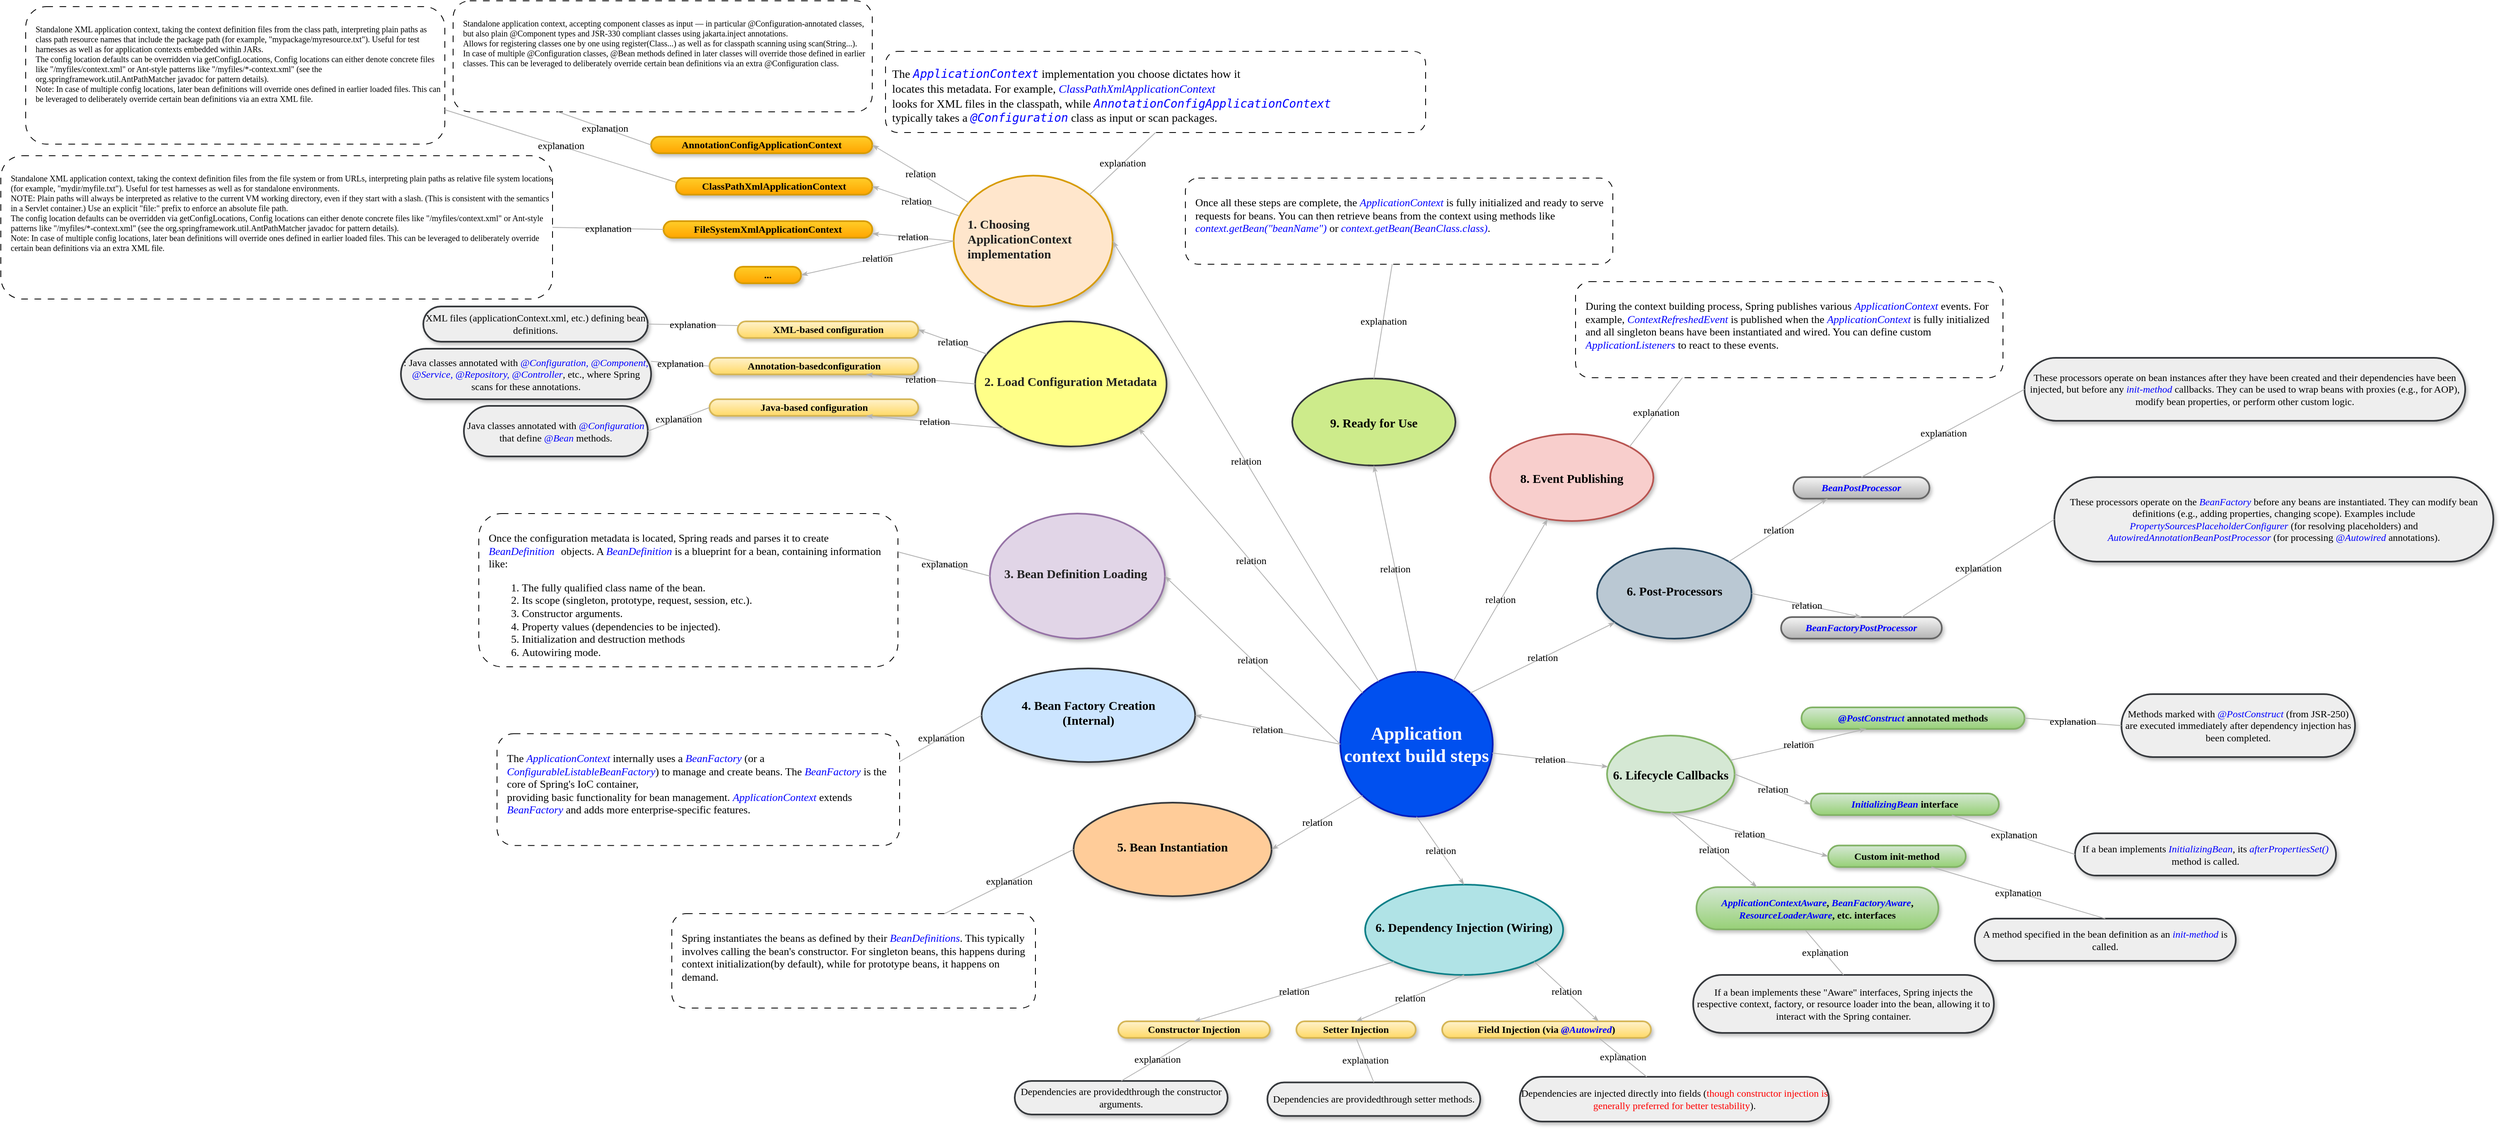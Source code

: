 <mxfile version="27.0.5" pages="2">
  <diagram name="aplication-context-steps" id="GCxHX7wULF_cojme76pB">
    <mxGraphModel dx="4769" dy="2936" grid="0" gridSize="10" guides="1" tooltips="1" connect="1" arrows="1" fold="1" page="0" pageScale="1" pageWidth="1100" pageHeight="850" background="none" math="0" shadow="0">
      <root>
        <mxCell id="3nKFRzY79mKk2N0sZlJc-0" />
        <mxCell id="3nKFRzY79mKk2N0sZlJc-1" parent="3nKFRzY79mKk2N0sZlJc-0" />
        <mxCell id="3nKFRzY79mKk2N0sZlJc-3" value="&lt;div style=&quot;color: rgb(34, 34, 34);&quot;&gt;1. Choosing ApplicationContext implementation&lt;/div&gt;" style="ellipse;whiteSpace=wrap;html=1;rounded=1;shadow=1;comic=0;labelBackgroundColor=none;strokeWidth=2;fontFamily=Lucida Console;fontSize=15;align=left;fontStyle=1;fillColor=#ffe6cc;strokeColor=#d79b00;spacingLeft=15;spacingBottom=7;" parent="3nKFRzY79mKk2N0sZlJc-1" vertex="1">
          <mxGeometry x="-89.75" y="-391" width="192" height="158" as="geometry" />
        </mxCell>
        <mxCell id="3nKFRzY79mKk2N0sZlJc-4" value="8. Event Publishing" style="ellipse;whiteSpace=wrap;rounded=1;shadow=1;comic=0;labelBackgroundColor=none;strokeWidth=2;fontFamily=Lucida Console;fontSize=15;align=center;fontStyle=1;fillColor=#f8cecc;strokeColor=#b85450;html=1;" parent="3nKFRzY79mKk2N0sZlJc-1" vertex="1">
          <mxGeometry x="558" y="-79" width="197" height="105" as="geometry" />
        </mxCell>
        <mxCell id="3nKFRzY79mKk2N0sZlJc-5" value="Application context build steps" style="ellipse;rounded=1;shadow=1;comic=0;labelBackgroundColor=none;strokeWidth=2;fontFamily=Lucida Console;fontSize=22;align=center;fontStyle=1;html=1;whiteSpace=wrap;fillColor=#0050ef;strokeColor=#001DBC;spacingBottom=0;fontColor=#ffffff;" parent="3nKFRzY79mKk2N0sZlJc-1" vertex="1">
          <mxGeometry x="377" y="208" width="184" height="175" as="geometry" />
        </mxCell>
        <mxCell id="3nKFRzY79mKk2N0sZlJc-6" value="6. Lifecycle Callbacks" style="ellipse;whiteSpace=wrap;rounded=1;shadow=1;comic=0;labelBackgroundColor=none;strokeWidth=2;fontFamily=Verdana;fontSize=15;align=center;fontStyle=1;fillColor=#d5e8d4;strokeColor=#82b366;html=1;" parent="3nKFRzY79mKk2N0sZlJc-1" vertex="1">
          <mxGeometry x="699" y="285" width="154" height="93" as="geometry" />
        </mxCell>
        <mxCell id="3nKFRzY79mKk2N0sZlJc-7" value="FileSystemXmlApplicationContext" style="rounded=1;shadow=1;comic=0;labelBackgroundColor=none;strokeWidth=2;fontFamily=Lucida Console;fontSize=12;align=center;arcSize=50;whiteSpace=wrap;fontStyle=1;fillColor=#ffcd28;strokeColor=#d79b00;gradientColor=#ffa500;html=1;" parent="3nKFRzY79mKk2N0sZlJc-1" vertex="1">
          <mxGeometry x="-440" y="-336" width="252" height="20" as="geometry" />
        </mxCell>
        <mxCell id="3nKFRzY79mKk2N0sZlJc-9" value="ClassPathXmlApplicationContext" style="rounded=1;shadow=1;comic=0;labelBackgroundColor=none;strokeWidth=2;fontFamily=Lucida Console;fontSize=12;align=center;arcSize=50;whiteSpace=wrap;fontStyle=1;fillColor=#ffcd28;strokeColor=#d79b00;gradientColor=#ffa500;html=1;" parent="3nKFRzY79mKk2N0sZlJc-1" vertex="1">
          <mxGeometry x="-425" y="-388" width="237" height="20" as="geometry" />
        </mxCell>
        <mxCell id="3nKFRzY79mKk2N0sZlJc-11" value="relation" style="edgeStyle=none;rounded=1;html=1;labelBackgroundColor=none;startArrow=none;startFill=0;startSize=5;endArrow=classicThin;endFill=1;endSize=5;jettySize=auto;orthogonalLoop=1;strokeColor=#B3B3B3;strokeWidth=1;fontFamily=Verdana;fontSize=12;entryX=1;entryY=0.5;entryDx=0;entryDy=0;" parent="3nKFRzY79mKk2N0sZlJc-1" source="3nKFRzY79mKk2N0sZlJc-3" target="3nKFRzY79mKk2N0sZlJc-9" edge="1">
          <mxGeometry relative="1" as="geometry" />
        </mxCell>
        <mxCell id="3nKFRzY79mKk2N0sZlJc-13" value="relation" style="edgeStyle=none;rounded=1;html=1;labelBackgroundColor=none;startArrow=none;startFill=0;startSize=5;endArrow=classicThin;endFill=1;endSize=5;jettySize=auto;orthogonalLoop=1;strokeColor=#B3B3B3;strokeWidth=1;fontFamily=Verdana;fontSize=12;entryX=1;entryY=0.75;entryDx=0;entryDy=0;exitX=0;exitY=0.5;exitDx=0;exitDy=0;" parent="3nKFRzY79mKk2N0sZlJc-1" source="3nKFRzY79mKk2N0sZlJc-3" target="3nKFRzY79mKk2N0sZlJc-7" edge="1">
          <mxGeometry relative="1" as="geometry" />
        </mxCell>
        <mxCell id="3nKFRzY79mKk2N0sZlJc-15" value="relation" style="edgeStyle=none;rounded=1;html=1;labelBackgroundColor=none;startArrow=none;startFill=0;startSize=5;endArrow=classicThin;endFill=1;endSize=5;jettySize=auto;orthogonalLoop=1;strokeColor=#B3B3B3;strokeWidth=1;fontFamily=Verdana;fontSize=12;entryX=1;entryY=0.5;entryDx=0;entryDy=0;" parent="3nKFRzY79mKk2N0sZlJc-1" source="3nKFRzY79mKk2N0sZlJc-5" target="3nKFRzY79mKk2N0sZlJc-3" edge="1">
          <mxGeometry relative="1" as="geometry" />
        </mxCell>
        <mxCell id="3nKFRzY79mKk2N0sZlJc-16" value="relation" style="edgeStyle=none;rounded=1;html=1;labelBackgroundColor=none;startArrow=none;startFill=0;startSize=5;endArrow=classicThin;endFill=1;endSize=5;jettySize=auto;orthogonalLoop=1;strokeColor=#B3B3B3;strokeWidth=1;fontFamily=Verdana;fontSize=12" parent="3nKFRzY79mKk2N0sZlJc-1" source="3nKFRzY79mKk2N0sZlJc-5" target="3nKFRzY79mKk2N0sZlJc-4" edge="1">
          <mxGeometry relative="1" as="geometry" />
        </mxCell>
        <mxCell id="3nKFRzY79mKk2N0sZlJc-17" value="relation" style="edgeStyle=none;rounded=1;html=1;labelBackgroundColor=none;startArrow=none;startFill=0;startSize=5;endArrow=classicThin;endFill=1;endSize=5;jettySize=auto;orthogonalLoop=1;strokeColor=#B3B3B3;strokeWidth=1;fontFamily=Verdana;fontSize=12" parent="3nKFRzY79mKk2N0sZlJc-1" source="3nKFRzY79mKk2N0sZlJc-5" target="3nKFRzY79mKk2N0sZlJc-6" edge="1">
          <mxGeometry relative="1" as="geometry" />
        </mxCell>
        <mxCell id="3nKFRzY79mKk2N0sZlJc-19" value="AnnotationConfigApplicationContext" style="whiteSpace=wrap;rounded=1;shadow=1;comic=0;labelBackgroundColor=none;strokeWidth=2;fontFamily=Lucida Console;fontSize=12;align=center;arcSize=50;fontStyle=1;fillColor=#ffcd28;strokeColor=#d79b00;gradientColor=#ffa500;html=1;" parent="3nKFRzY79mKk2N0sZlJc-1" vertex="1">
          <mxGeometry x="-455" y="-438" width="267" height="20" as="geometry" />
        </mxCell>
        <mxCell id="3nKFRzY79mKk2N0sZlJc-21" value="&lt;font style=&quot;color: rgb(0, 0, 255);&quot;&gt;&lt;i&gt;@PostConstruct&lt;/i&gt;&lt;/font&gt; annotated methods" style="whiteSpace=wrap;rounded=1;shadow=1;comic=0;labelBackgroundColor=none;strokeWidth=2;fontFamily=Lucida Console;fontSize=12;align=center;arcSize=50;fillColor=#d5e8d4;strokeColor=#82b366;gradientColor=#97d077;html=1;fontStyle=1" parent="3nKFRzY79mKk2N0sZlJc-1" vertex="1">
          <mxGeometry x="933.75" y="251" width="269.25" height="26" as="geometry" />
        </mxCell>
        <mxCell id="3nKFRzY79mKk2N0sZlJc-22" value="relation" style="edgeStyle=none;rounded=1;html=1;labelBackgroundColor=none;startArrow=none;startFill=0;startSize=5;endArrow=classicThin;endFill=1;endSize=5;jettySize=auto;orthogonalLoop=1;strokeColor=#B3B3B3;strokeWidth=1;fontFamily=Verdana;fontSize=12;entryX=1;entryY=0.5;entryDx=0;entryDy=0;" parent="3nKFRzY79mKk2N0sZlJc-1" source="3nKFRzY79mKk2N0sZlJc-3" target="3nKFRzY79mKk2N0sZlJc-19" edge="1">
          <mxGeometry relative="1" as="geometry" />
        </mxCell>
        <mxCell id="3nKFRzY79mKk2N0sZlJc-24" value="relation" style="edgeStyle=none;rounded=1;html=1;labelBackgroundColor=none;startArrow=none;startFill=0;startSize=5;endArrow=classicThin;endFill=1;endSize=5;jettySize=auto;orthogonalLoop=1;strokeColor=#B3B3B3;strokeWidth=1;fontFamily=Verdana;fontSize=12" parent="3nKFRzY79mKk2N0sZlJc-1" source="3nKFRzY79mKk2N0sZlJc-6" target="3nKFRzY79mKk2N0sZlJc-21" edge="1">
          <mxGeometry relative="1" as="geometry" />
        </mxCell>
        <mxCell id="3nKFRzY79mKk2N0sZlJc-31" value="explanation" style="edgeStyle=none;rounded=1;html=1;labelBackgroundColor=none;startArrow=none;startFill=0;startSize=5;endArrow=none;endFill=1;endSize=5;jettySize=auto;orthogonalLoop=1;strokeColor=#B3B3B3;strokeWidth=1;fontFamily=Verdana;fontSize=12;exitX=0;exitY=0.5;exitDx=0;exitDy=0;entryX=1;entryY=0.5;entryDx=0;entryDy=0;" parent="3nKFRzY79mKk2N0sZlJc-1" source="3nKFRzY79mKk2N0sZlJc-7" edge="1" target="lK08Nokgkf0SoVIbmMuC-1">
          <mxGeometry relative="1" as="geometry">
            <mxPoint x="-445.75" y="-492" as="sourcePoint" />
            <mxPoint x="-611" y="-280" as="targetPoint" />
          </mxGeometry>
        </mxCell>
        <mxCell id="3nKFRzY79mKk2N0sZlJc-54" value="Methods marked with &lt;i&gt;&lt;font style=&quot;color: rgb(0, 0, 255);&quot;&gt;@PostConstruct&lt;/font&gt;&lt;/i&gt; (from JSR-250) are executed immediately after dependency injection has been completed." style="whiteSpace=wrap;rounded=1;shadow=1;comic=0;labelBackgroundColor=none;strokeWidth=2;fontFamily=Lucida Console;fontSize=12;align=center;arcSize=50;fillColor=#eeeeee;strokeColor=#36393d;html=1;" parent="3nKFRzY79mKk2N0sZlJc-1" vertex="1">
          <mxGeometry x="1320" y="235" width="282" height="76" as="geometry" />
        </mxCell>
        <mxCell id="3nKFRzY79mKk2N0sZlJc-55" value="explanation" style="edgeStyle=none;rounded=1;html=1;labelBackgroundColor=none;startArrow=none;startFill=0;startSize=5;endArrow=none;endFill=1;endSize=5;jettySize=auto;orthogonalLoop=1;strokeColor=#B3B3B3;strokeWidth=1;fontFamily=Verdana;fontSize=12;exitX=1;exitY=0.5;exitDx=0;exitDy=0;entryX=0;entryY=0.5;entryDx=0;entryDy=0;" parent="3nKFRzY79mKk2N0sZlJc-1" source="3nKFRzY79mKk2N0sZlJc-21" target="3nKFRzY79mKk2N0sZlJc-54" edge="1">
          <mxGeometry relative="1" as="geometry">
            <mxPoint x="53" y="370" as="sourcePoint" />
            <mxPoint x="31" y="447" as="targetPoint" />
          </mxGeometry>
        </mxCell>
        <UserObject label="&lt;div style=&quot;color: rgb(34, 34, 34);&quot;&gt;2. Load Configuration Metadata&lt;/div&gt;" link="data:page/id,ad52d381-51e7-2e0d-a935-2d0ddd2fd229" id="5Ejq3-AMNIVwitWzEjAa-0">
          <mxCell style="ellipse;whiteSpace=wrap;html=1;rounded=1;shadow=1;comic=0;labelBackgroundColor=none;strokeWidth=2;fontFamily=Lucida Console;fontSize=15;align=center;fontStyle=1;fillColor=#ffff88;strokeColor=#36393d;spacingLeft=0;spacingBottom=7;" parent="3nKFRzY79mKk2N0sZlJc-1" vertex="1">
            <mxGeometry x="-63.75" y="-215" width="231" height="151" as="geometry" />
          </mxCell>
        </UserObject>
        <mxCell id="5Ejq3-AMNIVwitWzEjAa-1" value="XML-based configuration" style="rounded=1;shadow=1;comic=0;labelBackgroundColor=none;strokeWidth=2;fontFamily=Lucida Console;fontSize=12;align=center;arcSize=50;whiteSpace=wrap;fontStyle=1;fillColor=#fff2cc;strokeColor=#d6b656;gradientColor=#ffd966;html=1;" parent="3nKFRzY79mKk2N0sZlJc-1" vertex="1">
          <mxGeometry x="-350.5" y="-215" width="218" height="20" as="geometry" />
        </mxCell>
        <UserObject label="XML files (applicationContext.xml, etc.) defining bean definitions." link="&#xa;&lt;span style=&quot;font-size:12.0pt;font-family:&amp;quot;Aptos&amp;quot;,sans-serif;&#xa;mso-fareast-font-family:Calibri;mso-fareast-theme-font:minor-latin;mso-bidi-font-family:&#xa;Aptos;mso-font-kerning:0pt;mso-ligatures:none;mso-ansi-language:EN-US;&#xa;mso-fareast-language:EN-US;mso-bidi-language:AR-SA&quot;&gt;XML files (&lt;/span&gt;&lt;code&gt;&lt;span style=&quot;font-size:10.0pt;mso-font-kerning:0pt;mso-ligatures:none;mso-ansi-language:&#xa;EN-US;mso-fareast-language:EN-US;mso-bidi-language:AR-SA&quot;&gt;applicationContext.xml&lt;/span&gt;&lt;/code&gt;&lt;span style=&quot;font-size:12.0pt;font-family:&amp;quot;Aptos&amp;quot;,sans-serif;mso-fareast-font-family:&#xa;Calibri;mso-fareast-theme-font:minor-latin;mso-bidi-font-family:Aptos;&#xa;mso-font-kerning:0pt;mso-ligatures:none;mso-ansi-language:EN-US;mso-fareast-language:&#xa;EN-US;mso-bidi-language:AR-SA&quot;&gt;, etc.) defining bean definitions.&lt;/span&gt;&#xa;&#xa;&#xa;&#xa;" id="5Ejq3-AMNIVwitWzEjAa-2">
          <mxCell style="rounded=1;shadow=1;comic=0;labelBackgroundColor=none;strokeWidth=2;fontFamily=Lucida Console;fontSize=12;align=center;arcSize=50;fontStyle=0;whiteSpace=wrap;fillColor=#eeeeee;strokeColor=#36393d;html=1;" parent="3nKFRzY79mKk2N0sZlJc-1" vertex="1">
            <mxGeometry x="-730" y="-233" width="271" height="42.5" as="geometry" />
          </mxCell>
        </UserObject>
        <mxCell id="5Ejq3-AMNIVwitWzEjAa-3" value="Annotation-basedconfiguration" style="rounded=1;shadow=1;comic=0;labelBackgroundColor=none;strokeWidth=2;fontFamily=Lucida Console;fontSize=12;align=center;arcSize=50;whiteSpace=wrap;fontStyle=1;fillColor=#fff2cc;strokeColor=#d6b656;gradientColor=#ffd966;html=1;" parent="3nKFRzY79mKk2N0sZlJc-1" vertex="1">
          <mxGeometry x="-384.5" y="-171" width="252" height="20" as="geometry" />
        </mxCell>
        <UserObject label=": Java classes annotated with &lt;i&gt;&lt;font style=&quot;color: rgb(0, 0, 255);&quot;&gt;@Configuration, @Component, @Service, @Repository, @Controller&lt;/font&gt;&lt;/i&gt;, etc., where Spring scans for these annotations." link="&#xa;&lt;span style=&quot;font-size:12.0pt;font-family:&amp;quot;Aptos&amp;quot;,sans-serif;&#xa;mso-fareast-font-family:Calibri;mso-fareast-theme-font:minor-latin;mso-bidi-font-family:&#xa;Aptos;mso-font-kerning:0pt;mso-ligatures:none;mso-ansi-language:EN-US;&#xa;mso-fareast-language:EN-US;mso-bidi-language:AR-SA&quot;&gt;XML files (&lt;/span&gt;&lt;code&gt;&lt;span style=&quot;font-size:10.0pt;mso-font-kerning:0pt;mso-ligatures:none;mso-ansi-language:&#xa;EN-US;mso-fareast-language:EN-US;mso-bidi-language:AR-SA&quot;&gt;applicationContext.xml&lt;/span&gt;&lt;/code&gt;&lt;span style=&quot;font-size:12.0pt;font-family:&amp;quot;Aptos&amp;quot;,sans-serif;mso-fareast-font-family:&#xa;Calibri;mso-fareast-theme-font:minor-latin;mso-bidi-font-family:Aptos;&#xa;mso-font-kerning:0pt;mso-ligatures:none;mso-ansi-language:EN-US;mso-fareast-language:&#xa;EN-US;mso-bidi-language:AR-SA&quot;&gt;, etc.) defining bean definitions.&lt;/span&gt;&#xa;&#xa;&#xa;&#xa;" id="5Ejq3-AMNIVwitWzEjAa-4">
          <mxCell style="rounded=1;shadow=1;comic=0;labelBackgroundColor=none;strokeWidth=2;fontFamily=Lucida Console;fontSize=12;align=center;arcSize=50;fontStyle=0;whiteSpace=wrap;fillColor=#eeeeee;strokeColor=#36393d;html=1;" parent="3nKFRzY79mKk2N0sZlJc-1" vertex="1">
            <mxGeometry x="-757" y="-182" width="302" height="61" as="geometry" />
          </mxCell>
        </UserObject>
        <mxCell id="5Ejq3-AMNIVwitWzEjAa-5" value="Java-based configuration" style="rounded=1;shadow=1;comic=0;labelBackgroundColor=none;strokeWidth=2;fontFamily=Lucida Console;fontSize=12;align=center;arcSize=50;whiteSpace=wrap;fontStyle=1;fillColor=#fff2cc;strokeColor=#d6b656;gradientColor=#ffd966;html=1;" parent="3nKFRzY79mKk2N0sZlJc-1" vertex="1">
          <mxGeometry x="-384.5" y="-121" width="252" height="20" as="geometry" />
        </mxCell>
        <UserObject label="Java classes annotated with &lt;i&gt;&lt;font style=&quot;color: rgb(0, 0, 255);&quot;&gt;@Configuration&lt;/font&gt;&lt;/i&gt; that define &lt;i&gt;&lt;font style=&quot;color: rgb(0, 0, 255);&quot;&gt;@Bean&lt;/font&gt;&lt;/i&gt; methods." link="&#xa;&lt;span style=&quot;font-size:12.0pt;font-family:&amp;quot;Aptos&amp;quot;,sans-serif;&#xa;mso-fareast-font-family:Calibri;mso-fareast-theme-font:minor-latin;mso-bidi-font-family:&#xa;Aptos;mso-font-kerning:0pt;mso-ligatures:none;mso-ansi-language:EN-US;&#xa;mso-fareast-language:EN-US;mso-bidi-language:AR-SA&quot;&gt;XML files (&lt;/span&gt;&lt;code&gt;&lt;span style=&quot;font-size:10.0pt;mso-font-kerning:0pt;mso-ligatures:none;mso-ansi-language:&#xa;EN-US;mso-fareast-language:EN-US;mso-bidi-language:AR-SA&quot;&gt;applicationContext.xml&lt;/span&gt;&lt;/code&gt;&lt;span style=&quot;font-size:12.0pt;font-family:&amp;quot;Aptos&amp;quot;,sans-serif;mso-fareast-font-family:&#xa;Calibri;mso-fareast-theme-font:minor-latin;mso-bidi-font-family:Aptos;&#xa;mso-font-kerning:0pt;mso-ligatures:none;mso-ansi-language:EN-US;mso-fareast-language:&#xa;EN-US;mso-bidi-language:AR-SA&quot;&gt;, etc.) defining bean definitions.&lt;/span&gt;&#xa;&#xa;&#xa;&#xa;" id="5Ejq3-AMNIVwitWzEjAa-6">
          <mxCell style="rounded=1;shadow=1;comic=0;labelBackgroundColor=none;strokeWidth=2;fontFamily=Lucida Console;fontSize=12;align=center;arcSize=50;fontStyle=0;whiteSpace=wrap;fillColor=#eeeeee;strokeColor=#36393d;html=1;" parent="3nKFRzY79mKk2N0sZlJc-1" vertex="1">
            <mxGeometry x="-681" y="-113" width="222" height="61" as="geometry" />
          </mxCell>
        </UserObject>
        <mxCell id="HEQE4lwos11gYDWpoX7p-0" value="explanation" style="edgeStyle=none;rounded=1;html=1;labelBackgroundColor=none;startArrow=none;startFill=0;startSize=5;endArrow=none;endFill=1;endSize=5;jettySize=auto;orthogonalLoop=1;strokeColor=#B3B3B3;strokeWidth=1;fontFamily=Verdana;fontSize=12;exitX=0;exitY=0.25;exitDx=0;exitDy=0;entryX=1;entryY=0.5;entryDx=0;entryDy=0;" parent="3nKFRzY79mKk2N0sZlJc-1" source="5Ejq3-AMNIVwitWzEjAa-1" target="5Ejq3-AMNIVwitWzEjAa-2" edge="1">
          <mxGeometry relative="1" as="geometry">
            <mxPoint x="-367" y="-278" as="sourcePoint" />
            <mxPoint x="-703" y="-161" as="targetPoint" />
          </mxGeometry>
        </mxCell>
        <mxCell id="HEQE4lwos11gYDWpoX7p-1" value="explanation" style="edgeStyle=none;rounded=1;html=1;labelBackgroundColor=none;startArrow=none;startFill=0;startSize=5;endArrow=none;endFill=1;endSize=5;jettySize=auto;orthogonalLoop=1;strokeColor=#B3B3B3;strokeWidth=1;fontFamily=Verdana;fontSize=12;exitX=0;exitY=0.5;exitDx=0;exitDy=0;entryX=1;entryY=0.25;entryDx=0;entryDy=0;" parent="3nKFRzY79mKk2N0sZlJc-1" source="5Ejq3-AMNIVwitWzEjAa-3" target="5Ejq3-AMNIVwitWzEjAa-4" edge="1">
          <mxGeometry relative="1" as="geometry">
            <mxPoint x="-356" y="-109" as="sourcePoint" />
            <mxPoint x="-448" y="-104" as="targetPoint" />
          </mxGeometry>
        </mxCell>
        <mxCell id="HEQE4lwos11gYDWpoX7p-2" value="relation" style="edgeStyle=none;rounded=1;html=1;labelBackgroundColor=none;startArrow=none;startFill=0;startSize=5;endArrow=classicThin;endFill=1;endSize=5;jettySize=auto;orthogonalLoop=1;strokeColor=#B3B3B3;strokeWidth=1;fontFamily=Verdana;fontSize=12;entryX=1;entryY=0.5;entryDx=0;entryDy=0;" parent="3nKFRzY79mKk2N0sZlJc-1" source="5Ejq3-AMNIVwitWzEjAa-0" target="5Ejq3-AMNIVwitWzEjAa-1" edge="1">
          <mxGeometry relative="1" as="geometry">
            <mxPoint x="-77" y="-283" as="sourcePoint" />
            <mxPoint x="-178" y="-263" as="targetPoint" />
          </mxGeometry>
        </mxCell>
        <mxCell id="HEQE4lwos11gYDWpoX7p-3" value="relation" style="edgeStyle=none;rounded=1;html=1;labelBackgroundColor=none;startArrow=none;startFill=0;startSize=5;endArrow=classicThin;endFill=1;endSize=5;jettySize=auto;orthogonalLoop=1;strokeColor=#B3B3B3;strokeWidth=1;fontFamily=Verdana;fontSize=12;entryX=0.75;entryY=1;entryDx=0;entryDy=0;exitX=0;exitY=0.5;exitDx=0;exitDy=0;" parent="3nKFRzY79mKk2N0sZlJc-1" source="5Ejq3-AMNIVwitWzEjAa-0" target="5Ejq3-AMNIVwitWzEjAa-3" edge="1">
          <mxGeometry relative="1" as="geometry">
            <mxPoint x="-65" y="-66" as="sourcePoint" />
            <mxPoint x="-138" y="-104" as="targetPoint" />
          </mxGeometry>
        </mxCell>
        <mxCell id="HEQE4lwos11gYDWpoX7p-4" value="relation" style="edgeStyle=none;rounded=1;html=1;labelBackgroundColor=none;startArrow=none;startFill=0;startSize=5;endArrow=classicThin;endFill=1;endSize=5;jettySize=auto;orthogonalLoop=1;strokeColor=#B3B3B3;strokeWidth=1;fontFamily=Verdana;fontSize=12;entryX=0.75;entryY=1;entryDx=0;entryDy=0;exitX=0;exitY=1;exitDx=0;exitDy=0;" parent="3nKFRzY79mKk2N0sZlJc-1" source="5Ejq3-AMNIVwitWzEjAa-0" target="5Ejq3-AMNIVwitWzEjAa-5" edge="1">
          <mxGeometry relative="1" as="geometry">
            <mxPoint x="-80" y="-24" as="sourcePoint" />
            <mxPoint x="-138" y="-59" as="targetPoint" />
          </mxGeometry>
        </mxCell>
        <mxCell id="HEQE4lwos11gYDWpoX7p-5" value="explanation" style="edgeStyle=none;rounded=1;html=1;labelBackgroundColor=none;startArrow=none;startFill=0;startSize=5;endArrow=none;endFill=1;endSize=5;jettySize=auto;orthogonalLoop=1;strokeColor=#B3B3B3;strokeWidth=1;fontFamily=Verdana;fontSize=12;exitX=0;exitY=0.5;exitDx=0;exitDy=0;entryX=1;entryY=0.5;entryDx=0;entryDy=0;" parent="3nKFRzY79mKk2N0sZlJc-1" source="5Ejq3-AMNIVwitWzEjAa-5" target="5Ejq3-AMNIVwitWzEjAa-6" edge="1">
          <mxGeometry relative="1" as="geometry">
            <mxPoint x="-374" y="-151" as="sourcePoint" />
            <mxPoint x="-445" y="-157" as="targetPoint" />
          </mxGeometry>
        </mxCell>
        <mxCell id="HEQE4lwos11gYDWpoX7p-6" value="relation" style="edgeStyle=none;rounded=1;html=1;labelBackgroundColor=none;startArrow=none;startFill=0;startSize=5;endArrow=classicThin;endFill=1;endSize=5;jettySize=auto;orthogonalLoop=1;strokeColor=#B3B3B3;strokeWidth=1;fontFamily=Verdana;fontSize=12;exitX=0;exitY=0;exitDx=0;exitDy=0;entryX=1;entryY=1;entryDx=0;entryDy=0;" parent="3nKFRzY79mKk2N0sZlJc-1" source="3nKFRzY79mKk2N0sZlJc-5" target="5Ejq3-AMNIVwitWzEjAa-0" edge="1">
          <mxGeometry relative="1" as="geometry">
            <mxPoint x="425" y="235" as="sourcePoint" />
            <mxPoint x="67" y="-235" as="targetPoint" />
          </mxGeometry>
        </mxCell>
        <mxCell id="HEQE4lwos11gYDWpoX7p-8" value="&lt;h1 style=&quot;margin-top: 0px;&quot;&gt;&lt;pre&gt;&lt;span style=&quot;font-weight: normal;&quot;&gt;&lt;font face=&quot;Lucida Console&quot;&gt;&lt;span style=&quot;background-color: transparent; color: light-dark(rgb(0, 0, 0), rgb(255, 255, 255));&quot;&gt;The &lt;/span&gt;&lt;code style=&quot;background-color: transparent;&quot;&gt;&lt;font style=&quot;color: light-dark(rgb(0, 0, 255), rgb(255, 255, 255));&quot;&gt;&lt;i&gt;ApplicationContext&lt;/i&gt;&lt;/font&gt;&lt;/code&gt;&lt;span style=&quot;background-color: transparent; color: light-dark(rgb(0, 0, 0), rgb(255, 255, 255));&quot;&gt; implementation you choose dictates how it &lt;br&gt;&lt;/span&gt;&lt;/font&gt;&lt;/span&gt;&lt;font style=&quot;font-family: &amp;quot;Lucida Console&amp;quot;; font-weight: normal; background-color: transparent; color: light-dark(rgb(0, 0, 0), rgb(255, 255, 255)); white-space: normal;&quot;&gt;locates this metadata. For example,&lt;/font&gt;&lt;span style=&quot;font-family: &amp;quot;Lucida Console&amp;quot;; font-weight: normal; background-color: transparent; color: light-dark(rgb(0, 0, 0), rgb(255, 255, 255)); white-space: normal;&quot;&gt; &lt;/span&gt;&lt;font style=&quot;font-weight: normal; background-color: transparent; white-space: normal;&quot;&gt;&lt;i style=&quot;&quot;&gt;&lt;code style=&quot;background-color: transparent;&quot;&gt;&lt;font face=&quot;Lucida Console&quot; style=&quot;color: light-dark(rgb(0, 0, 255), rgb(255, 255, 255));&quot;&gt;ClassPathXmlApplicationContext&lt;/font&gt;&lt;font style=&quot;font-family: &amp;quot;Lucida Console&amp;quot;;&quot; color=&quot;#0000ff&quot;&gt;&lt;br&gt;&lt;/font&gt;&lt;/code&gt;&lt;/i&gt;&lt;/font&gt;&lt;span style=&quot;font-family: &amp;quot;Lucida Console&amp;quot;; font-weight: normal; background-color: transparent; color: light-dark(rgb(0, 0, 0), rgb(255, 255, 255)); white-space: normal;&quot;&gt;looks for XML files in the classpath, while&amp;nbsp;&lt;/span&gt;&lt;font style=&quot;font-family: &amp;quot;Lucida Console&amp;quot;; font-weight: normal; background-color: transparent; color: light-dark(rgb(0, 0, 0), rgb(255, 255, 255)); white-space: normal;&quot;&gt;&lt;code style=&quot;background-color: transparent;&quot;&gt;&lt;i&gt;&lt;font style=&quot;color: light-dark(rgb(0, 0, 255), rgb(255, 255, 255));&quot;&gt;AnnotationConfigApplicationContext&lt;br&gt;&lt;/font&gt;&lt;/i&gt;&lt;/code&gt;&lt;/font&gt;&lt;span style=&quot;font-family: &amp;quot;Lucida Console&amp;quot;; font-weight: normal; background-color: transparent; color: light-dark(rgb(0, 0, 0), rgb(255, 255, 255)); white-space: normal;&quot;&gt;typically takes a &lt;/span&gt;&lt;code style=&quot;font-weight: normal; background-color: transparent; color: light-dark(rgb(0, 0, 0), rgb(255, 255, 255)); white-space: normal;&quot;&gt;&lt;font style=&quot;color: light-dark(rgb(0, 0, 255), rgb(255, 255, 255));&quot;&gt;&lt;i&gt;@Configuration&lt;/i&gt;&lt;/font&gt;&lt;/code&gt;&lt;span style=&quot;font-family: &amp;quot;Lucida Console&amp;quot;; font-weight: normal; background-color: transparent; color: light-dark(rgb(0, 0, 0), rgb(255, 255, 255)); white-space: normal;&quot;&gt; class as input or scan packages.&lt;/span&gt;&lt;/pre&gt;&lt;/h1&gt;" style="text;html=1;overflow=hidden;rounded=1;strokeColor=default;dashed=1;dashPattern=8 8;spacingLeft=8;fontFamily=Lucida Console;spacing=0;verticalAlign=top;whiteSpace=wrap;shadow=0;glass=0;fontSize=7;" parent="3nKFRzY79mKk2N0sZlJc-1" vertex="1">
          <mxGeometry x="-172" y="-541" width="652" height="98" as="geometry" />
        </mxCell>
        <mxCell id="HEQE4lwos11gYDWpoX7p-9" value="explanation" style="edgeStyle=none;rounded=1;html=1;labelBackgroundColor=none;startArrow=none;startFill=0;startSize=5;endArrow=none;endFill=1;endSize=5;jettySize=auto;orthogonalLoop=1;strokeColor=#B3B3B3;strokeWidth=1;fontFamily=Verdana;fontSize=12;exitX=1;exitY=0;exitDx=0;exitDy=0;entryX=0.5;entryY=1;entryDx=0;entryDy=0;" parent="3nKFRzY79mKk2N0sZlJc-1" source="3nKFRzY79mKk2N0sZlJc-3" target="HEQE4lwos11gYDWpoX7p-8" edge="1">
          <mxGeometry relative="1" as="geometry">
            <mxPoint x="-336" y="-328" as="sourcePoint" />
            <mxPoint x="-686" y="-320" as="targetPoint" />
          </mxGeometry>
        </mxCell>
        <UserObject label="&lt;div style=&quot;color: rgb(34, 34, 34);&quot;&gt;3. Bean Definition Loading&amp;nbsp;&lt;/div&gt;" link="data:page/id,ad52d381-51e7-2e0d-a935-2d0ddd2fd229" id="HEQE4lwos11gYDWpoX7p-10">
          <mxCell style="ellipse;whiteSpace=wrap;html=1;rounded=1;shadow=1;comic=0;labelBackgroundColor=none;strokeWidth=2;fontFamily=Lucida Console;fontSize=15;align=center;fontStyle=1;fillColor=#e1d5e7;strokeColor=#9673a6;spacingLeft=0;spacingBottom=7;" parent="3nKFRzY79mKk2N0sZlJc-1" vertex="1">
            <mxGeometry x="-46" y="17" width="211.25" height="151" as="geometry" />
          </mxCell>
        </UserObject>
        <mxCell id="HEQE4lwos11gYDWpoX7p-12" value="&lt;span style=&quot;background-color: transparent; color: light-dark(rgb(0, 0, 0), rgb(255, 255, 255));&quot;&gt;Once the configuration&amp;nbsp;&lt;/span&gt;&lt;span style=&quot;background-color: transparent; color: light-dark(rgb(0, 0, 0), rgb(255, 255, 255));&quot;&gt;metadata is located, Spring reads and parses it to create &lt;/span&gt;&lt;code style=&quot;background-color: transparent;&quot;&gt;&lt;font style=&quot;color: light-dark(rgb(0, 0, 255), rgb(255, 255, 255));&quot; face=&quot;Lucida Console&quot;&gt;&lt;i style=&quot;&quot;&gt;BeanDefinition&lt;/i&gt;&lt;/font&gt;&lt;font style=&quot;color: light-dark(rgb(0, 0, 255), rgb(255, 255, 255));&quot;&gt;&amp;nbsp;&lt;/font&gt;&lt;/code&gt;&lt;span style=&quot;background-color: transparent; color: light-dark(rgb(0, 0, 0), rgb(255, 255, 255));&quot;&gt;objects. A &lt;/span&gt;&lt;code style=&quot;background-color: transparent;&quot;&gt;&lt;font face=&quot;Lucida Console&quot; style=&quot;color: light-dark(rgb(0, 0, 255), rgb(255, 255, 255));&quot;&gt;&lt;i&gt;BeanDefinition&lt;/i&gt;&lt;/font&gt;&lt;/code&gt;&lt;span style=&quot;background-color: transparent; color: light-dark(rgb(0, 0, 0), rgb(255, 255, 255));&quot;&gt; is a blueprint for&amp;nbsp;&lt;/span&gt;&lt;span style=&quot;background-color: transparent; color: light-dark(rgb(0, 0, 0), rgb(255, 255, 255));&quot;&gt;a bean, containing information like:&lt;/span&gt;&lt;ol type=&quot;1&quot; start=&quot;1&quot;&gt;&lt;li&gt;&lt;span style=&quot;background-color: transparent; color: light-dark(rgb(0, 0, 0), rgb(255, 255, 255));&quot;&gt;The fully qualified&amp;nbsp;&lt;/span&gt;&lt;span style=&quot;background-color: transparent; color: light-dark(rgb(0, 0, 0), rgb(255, 255, 255));&quot;&gt;class name of the bean.&lt;/span&gt;&lt;/li&gt;&lt;li&gt;&lt;span style=&quot;background-color: transparent; color: light-dark(rgb(0, 0, 0), rgb(255, 255, 255));&quot;&gt;Its scope (singleton,&amp;nbsp;&lt;/span&gt;&lt;span style=&quot;background-color: transparent; color: light-dark(rgb(0, 0, 0), rgb(255, 255, 255));&quot;&gt;prototype, request, session, etc.).&lt;/span&gt;&lt;/li&gt;&lt;li&gt;&lt;span style=&quot;background-color: transparent; color: light-dark(rgb(0, 0, 0), rgb(255, 255, 255));&quot;&gt;Constructor&amp;nbsp;&lt;/span&gt;&lt;span style=&quot;background-color: transparent; color: light-dark(rgb(0, 0, 0), rgb(255, 255, 255));&quot;&gt;arguments.&lt;/span&gt;&lt;/li&gt;&lt;li&gt;&lt;span style=&quot;background-color: transparent; color: light-dark(rgb(0, 0, 0), rgb(255, 255, 255));&quot;&gt;Property values&amp;nbsp;&lt;/span&gt;&lt;span style=&quot;background-color: transparent; color: light-dark(rgb(0, 0, 0), rgb(255, 255, 255));&quot;&gt;(dependencies to be injected).&lt;/span&gt;&lt;/li&gt;&lt;li&gt;&lt;span style=&quot;background-color: transparent; color: light-dark(rgb(0, 0, 0), rgb(255, 255, 255));&quot;&gt;Initialization and&amp;nbsp;&lt;/span&gt;&lt;span style=&quot;background-color: transparent; color: light-dark(rgb(0, 0, 0), rgb(255, 255, 255));&quot;&gt;destruction methods&lt;br&gt;&lt;/span&gt;&lt;/li&gt;&lt;li&gt;&lt;span style=&quot;background-color: transparent; color: light-dark(rgb(0, 0, 0), rgb(255, 255, 255));&quot;&gt;Autowiring mode.&lt;/span&gt;&lt;/li&gt;&lt;/ol&gt;" style="text;html=1;whiteSpace=wrap;overflow=hidden;rounded=1;fontFamily=Lucida Console;fontSize=13;strokeColor=default;dashed=1;dashPattern=8 8;spacingLeft=10;spacingTop=15;" parent="3nKFRzY79mKk2N0sZlJc-1" vertex="1">
          <mxGeometry x="-663" y="17" width="506" height="185" as="geometry" />
        </mxCell>
        <mxCell id="HEQE4lwos11gYDWpoX7p-13" value="explanation" style="edgeStyle=none;rounded=1;html=1;labelBackgroundColor=none;startArrow=none;startFill=0;startSize=5;endArrow=none;endFill=1;endSize=5;jettySize=auto;orthogonalLoop=1;strokeColor=#B3B3B3;strokeWidth=1;fontFamily=Verdana;fontSize=12;exitX=1;exitY=0.25;exitDx=0;exitDy=0;entryX=0;entryY=0.5;entryDx=0;entryDy=0;" parent="3nKFRzY79mKk2N0sZlJc-1" source="HEQE4lwos11gYDWpoX7p-12" target="HEQE4lwos11gYDWpoX7p-10" edge="1">
          <mxGeometry relative="1" as="geometry">
            <mxPoint x="84" y="-358" as="sourcePoint" />
            <mxPoint x="319" y="-439" as="targetPoint" />
          </mxGeometry>
        </mxCell>
        <mxCell id="HEQE4lwos11gYDWpoX7p-14" value="4. Bean Factory Creation&lt;br&gt;(Internal)" style="ellipse;whiteSpace=wrap;rounded=1;shadow=1;comic=0;labelBackgroundColor=none;strokeWidth=2;fontFamily=Lucida Console;fontSize=15;align=center;fontStyle=1;fillColor=#cce5ff;strokeColor=#36393d;spacingLeft=0;spacingBottom=7;html=1;" parent="3nKFRzY79mKk2N0sZlJc-1" vertex="1">
          <mxGeometry x="-56" y="204" width="257.75" height="113" as="geometry" />
        </mxCell>
        <mxCell id="HEQE4lwos11gYDWpoX7p-15" value="&lt;span&gt;The &lt;/span&gt;&lt;code&gt;&lt;font face=&quot;Lucida Console&quot; style=&quot;color: light-dark(rgb(0, 0, 255), rgb(255, 255, 255));&quot;&gt;&lt;i&gt;ApplicationContext&lt;/i&gt;&lt;/font&gt;&lt;/code&gt;&lt;span&gt; internally uses a &lt;/span&gt;&lt;code&gt;&lt;font style=&quot;color: light-dark(rgb(0, 0, 255), rgb(255, 255, 255));&quot; face=&quot;Lucida Console&quot;&gt;&lt;i&gt;BeanFactory&lt;/i&gt;&lt;/font&gt;&lt;/code&gt;&lt;span&gt; (or a &lt;/span&gt;&lt;code&gt;&lt;i&gt;&lt;font style=&quot;color: light-dark(rgb(0, 0, 255), rgb(255, 255, 255));&quot; face=&quot;Lucida Console&quot;&gt;ConfigurableListableBeanFactory&lt;/font&gt;&lt;/i&gt;&lt;/code&gt;&lt;span&gt;) to manage and create beans. The &lt;/span&gt;&lt;font style=&quot;color: light-dark(rgb(0, 0, 255), rgb(255, 255, 255));&quot;&gt;&lt;code&gt;&lt;i&gt;&lt;font face=&quot;Lucida Console&quot;&gt;BeanFactory&lt;/font&gt;&lt;/i&gt;&lt;/code&gt;&lt;i style=&quot;font-family: &amp;quot;Lucida Console&amp;quot;;&quot;&gt; &lt;/i&gt;&lt;/font&gt;&lt;span&gt;is the core of Spring&#39;s IoC container,&lt;/span&gt;&lt;br&gt;&lt;span&gt;providing basic functionality for bean management. &lt;/span&gt;&lt;code&gt;&lt;font style=&quot;color: light-dark(rgb(0, 0, 255), rgb(255, 255, 255));&quot; face=&quot;Lucida Console&quot;&gt;&lt;i&gt;ApplicationContext&lt;/i&gt;&lt;/font&gt;&lt;/code&gt;&lt;span&gt; extends &lt;/span&gt;&lt;code&gt;&lt;span style=&quot;font-size:&lt;br/&gt;10.0pt;mso-font-kerning:0pt;mso-ligatures:none;mso-ansi-language:EN-US;&lt;br/&gt;mso-fareast-language:EN-US;mso-bidi-language:AR-SA&quot;&gt;&lt;font style=&quot;color: light-dark(rgb(0, 0, 255), rgb(255, 255, 255));&quot; face=&quot;Lucida Console&quot;&gt;&lt;i&gt;BeanFactory&lt;/i&gt;&lt;/font&gt;&lt;/span&gt;&lt;/code&gt;&lt;span&gt; and adds more enterprise-specific features.&lt;/span&gt;" style="text;html=1;whiteSpace=wrap;overflow=hidden;rounded=1;fontFamily=Lucida Console;fontSize=13;strokeColor=default;dashed=1;dashPattern=8 8;spacingLeft=10;spacingTop=15;" parent="3nKFRzY79mKk2N0sZlJc-1" vertex="1">
          <mxGeometry x="-641" y="282.75" width="486" height="135" as="geometry" />
        </mxCell>
        <mxCell id="HEQE4lwos11gYDWpoX7p-16" value="explanation" style="edgeStyle=none;rounded=1;html=1;labelBackgroundColor=none;startArrow=none;startFill=0;startSize=5;endArrow=none;endFill=1;endSize=5;jettySize=auto;orthogonalLoop=1;strokeColor=#B3B3B3;strokeWidth=1;fontFamily=Verdana;fontSize=12;exitX=1;exitY=0.25;exitDx=0;exitDy=0;entryX=0;entryY=0.5;entryDx=0;entryDy=0;" parent="3nKFRzY79mKk2N0sZlJc-1" source="HEQE4lwos11gYDWpoX7p-15" target="HEQE4lwos11gYDWpoX7p-14" edge="1">
          <mxGeometry relative="1" as="geometry">
            <mxPoint x="-145" y="7" as="sourcePoint" />
            <mxPoint x="-51" y="39" as="targetPoint" />
          </mxGeometry>
        </mxCell>
        <mxCell id="HEQE4lwos11gYDWpoX7p-17" value="relation" style="edgeStyle=none;rounded=1;html=1;labelBackgroundColor=none;startArrow=none;startFill=0;startSize=5;endArrow=classicThin;endFill=1;endSize=5;jettySize=auto;orthogonalLoop=1;strokeColor=#B3B3B3;strokeWidth=1;fontFamily=Verdana;fontSize=12;exitX=0;exitY=0.5;exitDx=0;exitDy=0;entryX=1;entryY=0.5;entryDx=0;entryDy=0;" parent="3nKFRzY79mKk2N0sZlJc-1" source="3nKFRzY79mKk2N0sZlJc-5" target="HEQE4lwos11gYDWpoX7p-10" edge="1">
          <mxGeometry relative="1" as="geometry">
            <mxPoint x="414" y="244" as="sourcePoint" />
            <mxPoint x="144" y="-76" as="targetPoint" />
          </mxGeometry>
        </mxCell>
        <mxCell id="HEQE4lwos11gYDWpoX7p-18" value="relation" style="edgeStyle=none;rounded=1;html=1;labelBackgroundColor=none;startArrow=none;startFill=0;startSize=5;endArrow=classicThin;endFill=1;endSize=5;jettySize=auto;orthogonalLoop=1;strokeColor=#B3B3B3;strokeWidth=1;fontFamily=Verdana;fontSize=12;exitX=0;exitY=0.5;exitDx=0;exitDy=0;entryX=1;entryY=0.5;entryDx=0;entryDy=0;" parent="3nKFRzY79mKk2N0sZlJc-1" source="3nKFRzY79mKk2N0sZlJc-5" target="HEQE4lwos11gYDWpoX7p-14" edge="1">
          <mxGeometry relative="1" as="geometry">
            <mxPoint x="387" y="306" as="sourcePoint" />
            <mxPoint x="157" y="39" as="targetPoint" />
          </mxGeometry>
        </mxCell>
        <UserObject label="5. Bean Instantiation" link="data:page/id,ad52d381-51e7-2e0d-a935-2d0ddd2fd229" id="HEQE4lwos11gYDWpoX7p-19">
          <mxCell style="ellipse;whiteSpace=wrap;rounded=1;shadow=1;comic=0;labelBackgroundColor=none;strokeWidth=2;fontFamily=Lucida Console;fontSize=15;align=center;fontStyle=1;fillColor=#ffcc99;strokeColor=#36393d;spacingLeft=0;spacingBottom=7;html=1;" parent="3nKFRzY79mKk2N0sZlJc-1" vertex="1">
            <mxGeometry x="55" y="366" width="239" height="113" as="geometry" />
          </mxCell>
        </UserObject>
        <mxCell id="HEQE4lwos11gYDWpoX7p-20" value="Spring instantiates the beans as defined by their &lt;i&gt;&lt;font style=&quot;color: light-dark(rgb(0, 0, 255), rgb(255, 255, 255));&quot;&gt;BeanDefinitions&lt;/font&gt;&lt;/i&gt;. This typically involves calling the bean&#39;s constructor. For singleton beans, this happens during context initialization(by default), while for prototype beans, it happens on demand." style="text;whiteSpace=wrap;overflow=hidden;rounded=1;fontFamily=Lucida Console;fontSize=13;strokeColor=default;dashed=1;dashPattern=8 8;spacingLeft=10;spacingTop=15;html=1;" parent="3nKFRzY79mKk2N0sZlJc-1" vertex="1">
          <mxGeometry x="-430" y="500" width="439" height="114" as="geometry" />
        </mxCell>
        <mxCell id="HEQE4lwos11gYDWpoX7p-21" value="explanation" style="edgeStyle=none;rounded=1;html=1;labelBackgroundColor=none;startArrow=none;startFill=0;startSize=5;endArrow=none;endFill=1;endSize=5;jettySize=auto;orthogonalLoop=1;strokeColor=#B3B3B3;strokeWidth=1;fontFamily=Verdana;fontSize=12;exitX=0.75;exitY=0;exitDx=0;exitDy=0;entryX=0;entryY=0.5;entryDx=0;entryDy=0;" parent="3nKFRzY79mKk2N0sZlJc-1" source="HEQE4lwos11gYDWpoX7p-20" target="HEQE4lwos11gYDWpoX7p-19" edge="1">
          <mxGeometry relative="1" as="geometry">
            <mxPoint x="-215" y="194" as="sourcePoint" />
            <mxPoint x="-101" y="215" as="targetPoint" />
          </mxGeometry>
        </mxCell>
        <mxCell id="HEQE4lwos11gYDWpoX7p-22" value="relation" style="edgeStyle=none;rounded=1;html=1;labelBackgroundColor=none;startArrow=none;startFill=0;startSize=5;endArrow=classicThin;endFill=1;endSize=5;jettySize=auto;orthogonalLoop=1;strokeColor=#B3B3B3;strokeWidth=1;fontFamily=Verdana;fontSize=12;exitX=0;exitY=1;exitDx=0;exitDy=0;entryX=1;entryY=0.5;entryDx=0;entryDy=0;" parent="3nKFRzY79mKk2N0sZlJc-1" source="3nKFRzY79mKk2N0sZlJc-5" target="HEQE4lwos11gYDWpoX7p-19" edge="1">
          <mxGeometry relative="1" as="geometry">
            <mxPoint x="387" y="306" as="sourcePoint" />
            <mxPoint x="157" y="215" as="targetPoint" />
          </mxGeometry>
        </mxCell>
        <mxCell id="HEQE4lwos11gYDWpoX7p-23" value="6. Dependency Injection (Wiring)" style="ellipse;whiteSpace=wrap;rounded=1;shadow=1;comic=0;labelBackgroundColor=none;strokeWidth=2;fontFamily=Lucida Console;fontSize=15;align=center;fontStyle=1;fillColor=#b0e3e6;strokeColor=#0e8088;spacingLeft=0;spacingBottom=7;html=1;" parent="3nKFRzY79mKk2N0sZlJc-1" vertex="1">
          <mxGeometry x="407" y="465" width="239" height="109" as="geometry" />
        </mxCell>
        <mxCell id="eMh0xnKM7swWEA1XVFQo-0" value="Constructor Injection" style="rounded=1;shadow=1;comic=0;labelBackgroundColor=none;strokeWidth=2;fontFamily=Lucida Console;fontSize=12;align=center;arcSize=50;whiteSpace=wrap;fontStyle=1;fillColor=#fff2cc;strokeColor=#d6b656;gradientColor=#ffd966;html=1;" parent="3nKFRzY79mKk2N0sZlJc-1" vertex="1">
          <mxGeometry x="109" y="630" width="183" height="20" as="geometry" />
        </mxCell>
        <mxCell id="eMh0xnKM7swWEA1XVFQo-1" value="Setter Injection" style="rounded=1;shadow=1;comic=0;labelBackgroundColor=none;strokeWidth=2;fontFamily=Lucida Console;fontSize=12;align=center;arcSize=50;whiteSpace=wrap;fontStyle=1;fillColor=#fff2cc;strokeColor=#d6b656;gradientColor=#ffd966;html=1;" parent="3nKFRzY79mKk2N0sZlJc-1" vertex="1">
          <mxGeometry x="324" y="630" width="144" height="20" as="geometry" />
        </mxCell>
        <mxCell id="eMh0xnKM7swWEA1XVFQo-2" value="Field Injection (via &lt;i&gt;&lt;font style=&quot;color: rgb(0, 0, 255);&quot;&gt;@Autowired&lt;/font&gt;&lt;/i&gt;)" style="rounded=1;shadow=1;comic=0;labelBackgroundColor=none;strokeWidth=2;fontFamily=Lucida Console;fontSize=12;align=center;arcSize=50;whiteSpace=wrap;fontStyle=1;fillColor=#fff2cc;strokeColor=#d6b656;gradientColor=#ffd966;html=1;" parent="3nKFRzY79mKk2N0sZlJc-1" vertex="1">
          <mxGeometry x="500" y="630" width="252" height="20" as="geometry" />
        </mxCell>
        <UserObject label="Dependencies are providedthrough the constructor arguments." link="&#xa;&lt;span style=&quot;font-size:12.0pt;font-family:&amp;quot;Aptos&amp;quot;,sans-serif;&#xa;mso-fareast-font-family:Calibri;mso-fareast-theme-font:minor-latin;mso-bidi-font-family:&#xa;Aptos;mso-font-kerning:0pt;mso-ligatures:none;mso-ansi-language:EN-US;&#xa;mso-fareast-language:EN-US;mso-bidi-language:AR-SA&quot;&gt;XML files (&lt;/span&gt;&lt;code&gt;&lt;span style=&quot;font-size:10.0pt;mso-font-kerning:0pt;mso-ligatures:none;mso-ansi-language:&#xa;EN-US;mso-fareast-language:EN-US;mso-bidi-language:AR-SA&quot;&gt;applicationContext.xml&lt;/span&gt;&lt;/code&gt;&lt;span style=&quot;font-size:12.0pt;font-family:&amp;quot;Aptos&amp;quot;,sans-serif;mso-fareast-font-family:&#xa;Calibri;mso-fareast-theme-font:minor-latin;mso-bidi-font-family:Aptos;&#xa;mso-font-kerning:0pt;mso-ligatures:none;mso-ansi-language:EN-US;mso-fareast-language:&#xa;EN-US;mso-bidi-language:AR-SA&quot;&gt;, etc.) defining bean definitions.&lt;/span&gt;&#xa;&#xa;&#xa;&#xa;" id="eMh0xnKM7swWEA1XVFQo-3">
          <mxCell style="rounded=1;shadow=1;comic=0;labelBackgroundColor=none;strokeWidth=2;fontFamily=Lucida Console;fontSize=12;align=center;arcSize=50;fontStyle=0;whiteSpace=wrap;fillColor=#eeeeee;strokeColor=#36393d;html=1;" parent="3nKFRzY79mKk2N0sZlJc-1" vertex="1">
            <mxGeometry x="-16" y="702" width="257" height="40.5" as="geometry" />
          </mxCell>
        </UserObject>
        <UserObject label="Dependencies are providedthrough setter methods." link="&#xa;&lt;span style=&quot;font-size:12.0pt;font-family:&amp;quot;Aptos&amp;quot;,sans-serif;&#xa;mso-fareast-font-family:Calibri;mso-fareast-theme-font:minor-latin;mso-bidi-font-family:&#xa;Aptos;mso-font-kerning:0pt;mso-ligatures:none;mso-ansi-language:EN-US;&#xa;mso-fareast-language:EN-US;mso-bidi-language:AR-SA&quot;&gt;XML files (&lt;/span&gt;&lt;code&gt;&lt;span style=&quot;font-size:10.0pt;mso-font-kerning:0pt;mso-ligatures:none;mso-ansi-language:&#xa;EN-US;mso-fareast-language:EN-US;mso-bidi-language:AR-SA&quot;&gt;applicationContext.xml&lt;/span&gt;&lt;/code&gt;&lt;span style=&quot;font-size:12.0pt;font-family:&amp;quot;Aptos&amp;quot;,sans-serif;mso-fareast-font-family:&#xa;Calibri;mso-fareast-theme-font:minor-latin;mso-bidi-font-family:Aptos;&#xa;mso-font-kerning:0pt;mso-ligatures:none;mso-ansi-language:EN-US;mso-fareast-language:&#xa;EN-US;mso-bidi-language:AR-SA&quot;&gt;, etc.) defining bean definitions.&lt;/span&gt;&#xa;&#xa;&#xa;&#xa;" id="eMh0xnKM7swWEA1XVFQo-4">
          <mxCell style="rounded=1;shadow=1;comic=0;labelBackgroundColor=none;strokeWidth=2;fontFamily=Lucida Console;fontSize=12;align=center;arcSize=50;fontStyle=0;whiteSpace=wrap;fillColor=#eeeeee;strokeColor=#36393d;html=1;" parent="3nKFRzY79mKk2N0sZlJc-1" vertex="1">
            <mxGeometry x="289" y="703.75" width="257" height="40.5" as="geometry" />
          </mxCell>
        </UserObject>
        <UserObject label="Dependencies are injected directly into fields (&lt;font style=&quot;color: rgb(255, 0, 0);&quot;&gt;though constructor injection is generally preferred for better testability&lt;/font&gt;)." link="&#xa;&lt;span style=&quot;font-size:12.0pt;font-family:&amp;quot;Aptos&amp;quot;,sans-serif;&#xa;mso-fareast-font-family:Calibri;mso-fareast-theme-font:minor-latin;mso-bidi-font-family:&#xa;Aptos;mso-font-kerning:0pt;mso-ligatures:none;mso-ansi-language:EN-US;&#xa;mso-fareast-language:EN-US;mso-bidi-language:AR-SA&quot;&gt;XML files (&lt;/span&gt;&lt;code&gt;&lt;span style=&quot;font-size:10.0pt;mso-font-kerning:0pt;mso-ligatures:none;mso-ansi-language:&#xa;EN-US;mso-fareast-language:EN-US;mso-bidi-language:AR-SA&quot;&gt;applicationContext.xml&lt;/span&gt;&lt;/code&gt;&lt;span style=&quot;font-size:12.0pt;font-family:&amp;quot;Aptos&amp;quot;,sans-serif;mso-fareast-font-family:&#xa;Calibri;mso-fareast-theme-font:minor-latin;mso-bidi-font-family:Aptos;&#xa;mso-font-kerning:0pt;mso-ligatures:none;mso-ansi-language:EN-US;mso-fareast-language:&#xa;EN-US;mso-bidi-language:AR-SA&quot;&gt;, etc.) defining bean definitions.&lt;/span&gt;&#xa;&#xa;&#xa;&#xa;" id="eMh0xnKM7swWEA1XVFQo-5">
          <mxCell style="rounded=1;shadow=1;comic=0;labelBackgroundColor=none;strokeWidth=2;fontFamily=Lucida Console;fontSize=12;align=center;arcSize=50;fontStyle=0;whiteSpace=wrap;fillColor=#eeeeee;strokeColor=#36393d;html=1;" parent="3nKFRzY79mKk2N0sZlJc-1" vertex="1">
            <mxGeometry x="593.75" y="697" width="373" height="54" as="geometry" />
          </mxCell>
        </UserObject>
        <mxCell id="eMh0xnKM7swWEA1XVFQo-6" value="explanation" style="edgeStyle=none;rounded=1;html=1;labelBackgroundColor=none;startArrow=none;startFill=0;startSize=5;endArrow=none;endFill=1;endSize=5;jettySize=auto;orthogonalLoop=1;strokeColor=#B3B3B3;strokeWidth=1;fontFamily=Verdana;fontSize=12;exitX=0.5;exitY=0;exitDx=0;exitDy=0;entryX=0.5;entryY=1;entryDx=0;entryDy=0;" parent="3nKFRzY79mKk2N0sZlJc-1" source="eMh0xnKM7swWEA1XVFQo-3" target="eMh0xnKM7swWEA1XVFQo-0" edge="1">
          <mxGeometry relative="1" as="geometry">
            <mxPoint x="-226" y="378" as="sourcePoint" />
            <mxPoint x="-101" y="368" as="targetPoint" />
          </mxGeometry>
        </mxCell>
        <mxCell id="eMh0xnKM7swWEA1XVFQo-7" value="explanation" style="edgeStyle=none;rounded=1;html=1;labelBackgroundColor=none;startArrow=none;startFill=0;startSize=5;endArrow=none;endFill=1;endSize=5;jettySize=auto;orthogonalLoop=1;strokeColor=#B3B3B3;strokeWidth=1;fontFamily=Verdana;fontSize=12;exitX=0.5;exitY=0;exitDx=0;exitDy=0;entryX=0.5;entryY=1;entryDx=0;entryDy=0;" parent="3nKFRzY79mKk2N0sZlJc-1" source="eMh0xnKM7swWEA1XVFQo-4" target="eMh0xnKM7swWEA1XVFQo-1" edge="1">
          <mxGeometry relative="1" as="geometry">
            <mxPoint x="-477" y="474" as="sourcePoint" />
            <mxPoint x="-383" y="474" as="targetPoint" />
          </mxGeometry>
        </mxCell>
        <mxCell id="eMh0xnKM7swWEA1XVFQo-8" value="explanation" style="edgeStyle=none;rounded=1;html=1;labelBackgroundColor=none;startArrow=none;startFill=0;startSize=5;endArrow=none;endFill=1;endSize=5;jettySize=auto;orthogonalLoop=1;strokeColor=#B3B3B3;strokeWidth=1;fontFamily=Verdana;fontSize=12;entryX=0.75;entryY=1;entryDx=0;entryDy=0;" parent="3nKFRzY79mKk2N0sZlJc-1" source="eMh0xnKM7swWEA1XVFQo-5" target="eMh0xnKM7swWEA1XVFQo-2" edge="1">
          <mxGeometry relative="1" as="geometry">
            <mxPoint x="-477" y="525" as="sourcePoint" />
            <mxPoint x="-320" y="533" as="targetPoint" />
          </mxGeometry>
        </mxCell>
        <mxCell id="eMh0xnKM7swWEA1XVFQo-9" value="relation" style="edgeStyle=none;rounded=1;html=1;labelBackgroundColor=none;startArrow=none;startFill=0;startSize=5;endArrow=classicThin;endFill=1;endSize=5;jettySize=auto;orthogonalLoop=1;strokeColor=#B3B3B3;strokeWidth=1;fontFamily=Verdana;fontSize=12;exitX=0.5;exitY=1;exitDx=0;exitDy=0;entryX=0.5;entryY=0;entryDx=0;entryDy=0;" parent="3nKFRzY79mKk2N0sZlJc-1" source="3nKFRzY79mKk2N0sZlJc-5" target="HEQE4lwos11gYDWpoX7p-23" edge="1">
          <mxGeometry relative="1" as="geometry">
            <mxPoint x="414" y="367" as="sourcePoint" />
            <mxPoint x="138" y="368" as="targetPoint" />
          </mxGeometry>
        </mxCell>
        <mxCell id="eMh0xnKM7swWEA1XVFQo-10" value="relation" style="edgeStyle=none;rounded=1;html=1;labelBackgroundColor=none;startArrow=none;startFill=0;startSize=5;endArrow=classicThin;endFill=1;endSize=5;jettySize=auto;orthogonalLoop=1;strokeColor=#B3B3B3;strokeWidth=1;fontFamily=Verdana;fontSize=12;exitX=0;exitY=1;exitDx=0;exitDy=0;entryX=0.5;entryY=0;entryDx=0;entryDy=0;" parent="3nKFRzY79mKk2N0sZlJc-1" source="HEQE4lwos11gYDWpoX7p-23" target="eMh0xnKM7swWEA1XVFQo-0" edge="1">
          <mxGeometry relative="1" as="geometry">
            <mxPoint x="414" y="367" as="sourcePoint" />
            <mxPoint x="103" y="481" as="targetPoint" />
          </mxGeometry>
        </mxCell>
        <mxCell id="eMh0xnKM7swWEA1XVFQo-11" value="relation" style="edgeStyle=none;rounded=1;html=1;labelBackgroundColor=none;startArrow=none;startFill=0;startSize=5;endArrow=classicThin;endFill=1;endSize=5;jettySize=auto;orthogonalLoop=1;strokeColor=#B3B3B3;strokeWidth=1;fontFamily=Verdana;fontSize=12;exitX=0.5;exitY=1;exitDx=0;exitDy=0;entryX=0.5;entryY=0;entryDx=0;entryDy=0;" parent="3nKFRzY79mKk2N0sZlJc-1" source="HEQE4lwos11gYDWpoX7p-23" target="eMh0xnKM7swWEA1XVFQo-1" edge="1">
          <mxGeometry relative="1" as="geometry">
            <mxPoint x="-66" y="481" as="sourcePoint" />
            <mxPoint x="-200" y="474" as="targetPoint" />
          </mxGeometry>
        </mxCell>
        <mxCell id="eMh0xnKM7swWEA1XVFQo-13" value="relation" style="edgeStyle=none;rounded=1;html=1;labelBackgroundColor=none;startArrow=none;startFill=0;startSize=5;endArrow=classicThin;endFill=1;endSize=5;jettySize=auto;orthogonalLoop=1;strokeColor=#B3B3B3;strokeWidth=1;fontFamily=Verdana;fontSize=12;exitX=1;exitY=1;exitDx=0;exitDy=0;entryX=0.75;entryY=0;entryDx=0;entryDy=0;" parent="3nKFRzY79mKk2N0sZlJc-1" source="HEQE4lwos11gYDWpoX7p-23" target="eMh0xnKM7swWEA1XVFQo-2" edge="1">
          <mxGeometry relative="1" as="geometry">
            <mxPoint x="-101" y="521" as="sourcePoint" />
            <mxPoint x="-202" y="529" as="targetPoint" />
          </mxGeometry>
        </mxCell>
        <mxCell id="eMh0xnKM7swWEA1XVFQo-14" value="&lt;i&gt;&lt;font style=&quot;color: rgb(0, 0, 255);&quot;&gt;InitializingBean&lt;/font&gt;&lt;/i&gt; interface" style="whiteSpace=wrap;rounded=1;shadow=1;comic=0;labelBackgroundColor=none;strokeWidth=2;fontFamily=Lucida Console;fontSize=12;align=center;arcSize=50;fillColor=#d5e8d4;strokeColor=#82b366;gradientColor=#97d077;fontStyle=1;html=1;" parent="3nKFRzY79mKk2N0sZlJc-1" vertex="1">
          <mxGeometry x="945" y="355" width="227" height="26" as="geometry" />
        </mxCell>
        <mxCell id="eMh0xnKM7swWEA1XVFQo-15" value="If a bean implements &lt;i&gt;&lt;font style=&quot;color: rgb(0, 0, 255);&quot;&gt;InitializingBean&lt;/font&gt;&lt;/i&gt;, its &lt;i&gt;&lt;font style=&quot;color: rgb(0, 0, 255);&quot;&gt;afterPropertiesSet()&lt;/font&gt;&lt;/i&gt; method is called." style="whiteSpace=wrap;rounded=1;shadow=1;comic=0;labelBackgroundColor=none;strokeWidth=2;fontFamily=Lucida Console;fontSize=12;align=center;arcSize=50;fillColor=#eeeeee;strokeColor=#36393d;html=1;" parent="3nKFRzY79mKk2N0sZlJc-1" vertex="1">
          <mxGeometry x="1264" y="403" width="315" height="51" as="geometry" />
        </mxCell>
        <mxCell id="eMh0xnKM7swWEA1XVFQo-16" value="explanation" style="edgeStyle=none;rounded=1;html=1;labelBackgroundColor=none;startArrow=none;startFill=0;startSize=5;endArrow=none;endFill=1;endSize=5;jettySize=auto;orthogonalLoop=1;strokeColor=#B3B3B3;strokeWidth=1;fontFamily=Verdana;fontSize=12;exitX=0.75;exitY=1;exitDx=0;exitDy=0;entryX=0;entryY=0.5;entryDx=0;entryDy=0;" parent="3nKFRzY79mKk2N0sZlJc-1" source="eMh0xnKM7swWEA1XVFQo-14" target="eMh0xnKM7swWEA1XVFQo-15" edge="1">
          <mxGeometry relative="1" as="geometry">
            <mxPoint x="-242" y="648" as="sourcePoint" />
            <mxPoint x="-367" y="670" as="targetPoint" />
          </mxGeometry>
        </mxCell>
        <mxCell id="eMh0xnKM7swWEA1XVFQo-17" value="relation" style="edgeStyle=none;rounded=1;html=1;labelBackgroundColor=none;startArrow=none;startFill=0;startSize=5;endArrow=classicThin;endFill=1;endSize=5;jettySize=auto;orthogonalLoop=1;strokeColor=#B3B3B3;strokeWidth=1;fontFamily=Verdana;fontSize=12;entryX=0;entryY=0.5;entryDx=0;entryDy=0;exitX=1;exitY=0.5;exitDx=0;exitDy=0;" parent="3nKFRzY79mKk2N0sZlJc-1" source="3nKFRzY79mKk2N0sZlJc-6" target="eMh0xnKM7swWEA1XVFQo-14" edge="1">
          <mxGeometry relative="1" as="geometry">
            <mxPoint x="174" y="640" as="sourcePoint" />
            <mxPoint x="-42" y="635" as="targetPoint" />
          </mxGeometry>
        </mxCell>
        <mxCell id="eMh0xnKM7swWEA1XVFQo-18" value="Custom init-method" style="whiteSpace=wrap;rounded=1;shadow=1;comic=0;labelBackgroundColor=none;strokeWidth=2;fontFamily=Lucida Console;fontSize=12;align=center;arcSize=50;fillColor=#d5e8d4;strokeColor=#82b366;gradientColor=#97d077;fontStyle=1;html=1;" parent="3nKFRzY79mKk2N0sZlJc-1" vertex="1">
          <mxGeometry x="966" y="417.75" width="166" height="26" as="geometry" />
        </mxCell>
        <mxCell id="eMh0xnKM7swWEA1XVFQo-19" value="A method specified in       the bean definition as an &lt;i&gt;&lt;font style=&quot;color: rgb(0, 0, 255);&quot;&gt;init-method&lt;/font&gt;&lt;/i&gt;       is called.   " style="whiteSpace=wrap;rounded=1;shadow=1;comic=0;labelBackgroundColor=none;strokeWidth=2;fontFamily=Lucida Console;fontSize=12;align=center;arcSize=50;fillColor=#eeeeee;strokeColor=#36393d;html=1;" parent="3nKFRzY79mKk2N0sZlJc-1" vertex="1">
          <mxGeometry x="1143" y="506" width="315" height="51" as="geometry" />
        </mxCell>
        <mxCell id="eMh0xnKM7swWEA1XVFQo-20" value="relation" style="edgeStyle=none;rounded=1;html=1;labelBackgroundColor=none;startArrow=none;startFill=0;startSize=5;endArrow=classicThin;endFill=1;endSize=5;jettySize=auto;orthogonalLoop=1;strokeColor=#B3B3B3;strokeWidth=1;fontFamily=Verdana;fontSize=12;entryX=0;entryY=0.5;entryDx=0;entryDy=0;exitX=0.5;exitY=1;exitDx=0;exitDy=0;" parent="3nKFRzY79mKk2N0sZlJc-1" source="3nKFRzY79mKk2N0sZlJc-6" target="eMh0xnKM7swWEA1XVFQo-18" edge="1">
          <mxGeometry relative="1" as="geometry">
            <mxPoint x="135" y="597" as="sourcePoint" />
            <mxPoint x="25" y="686" as="targetPoint" />
          </mxGeometry>
        </mxCell>
        <mxCell id="eMh0xnKM7swWEA1XVFQo-21" value="explanation" style="edgeStyle=none;rounded=1;html=1;labelBackgroundColor=none;startArrow=none;startFill=0;startSize=5;endArrow=none;endFill=1;endSize=5;jettySize=auto;orthogonalLoop=1;strokeColor=#B3B3B3;strokeWidth=1;fontFamily=Verdana;fontSize=12;exitX=0.75;exitY=1;exitDx=0;exitDy=0;entryX=0.5;entryY=0;entryDx=0;entryDy=0;" parent="3nKFRzY79mKk2N0sZlJc-1" source="eMh0xnKM7swWEA1XVFQo-18" target="eMh0xnKM7swWEA1XVFQo-19" edge="1">
          <mxGeometry relative="1" as="geometry">
            <mxPoint x="-145" y="699" as="sourcePoint" />
            <mxPoint x="-274" y="746" as="targetPoint" />
          </mxGeometry>
        </mxCell>
        <mxCell id="eMh0xnKM7swWEA1XVFQo-22" value="&lt;font style=&quot;color: rgb(0, 0, 255);&quot;&gt;&lt;i&gt;ApplicationContextAware&lt;/i&gt;&lt;/font&gt;, &lt;i&gt;&lt;font style=&quot;color: rgb(0, 0, 255);&quot;&gt;BeanFactoryAware&lt;/font&gt;&lt;/i&gt;, &lt;font style=&quot;color: rgb(0, 0, 255);&quot;&gt;&lt;i&gt;ResourceLoaderAware&lt;/i&gt;&lt;/font&gt;, etc. interfaces" style="whiteSpace=wrap;rounded=1;shadow=1;comic=0;labelBackgroundColor=none;strokeWidth=2;fontFamily=Lucida Console;fontSize=12;align=center;arcSize=50;fillColor=#d5e8d4;strokeColor=#82b366;gradientColor=#97d077;fontStyle=1;html=1;" parent="3nKFRzY79mKk2N0sZlJc-1" vertex="1">
          <mxGeometry x="807" y="468" width="292" height="51" as="geometry" />
        </mxCell>
        <mxCell id="eMh0xnKM7swWEA1XVFQo-23" value="If a bean implements these &quot;Aware&quot; interfaces, Spring injects the respective context, factory, or resource loader into the bean, allowing it to interact with the Spring container." style="whiteSpace=wrap;rounded=1;shadow=1;comic=0;labelBackgroundColor=none;strokeWidth=2;fontFamily=Lucida Console;fontSize=12;align=center;arcSize=50;fillColor=#eeeeee;strokeColor=#36393d;html=1;" parent="3nKFRzY79mKk2N0sZlJc-1" vertex="1">
          <mxGeometry x="803" y="574" width="363" height="70" as="geometry" />
        </mxCell>
        <mxCell id="eMh0xnKM7swWEA1XVFQo-24" value="relation" style="edgeStyle=none;rounded=1;html=1;labelBackgroundColor=none;startArrow=none;startFill=0;startSize=5;endArrow=classicThin;endFill=1;endSize=5;jettySize=auto;orthogonalLoop=1;strokeColor=#B3B3B3;strokeWidth=1;fontFamily=Verdana;fontSize=12;entryX=0.25;entryY=0;entryDx=0;entryDy=0;exitX=0.5;exitY=1;exitDx=0;exitDy=0;" parent="3nKFRzY79mKk2N0sZlJc-1" source="3nKFRzY79mKk2N0sZlJc-6" target="eMh0xnKM7swWEA1XVFQo-22" edge="1">
          <mxGeometry relative="1" as="geometry">
            <mxPoint x="215" y="646" as="sourcePoint" />
            <mxPoint x="93" y="733" as="targetPoint" />
          </mxGeometry>
        </mxCell>
        <mxCell id="eMh0xnKM7swWEA1XVFQo-25" value="explanation" style="edgeStyle=none;rounded=1;html=1;labelBackgroundColor=none;startArrow=none;startFill=0;startSize=5;endArrow=none;endFill=1;endSize=5;jettySize=auto;orthogonalLoop=1;strokeColor=#B3B3B3;strokeWidth=1;fontFamily=Verdana;fontSize=12;exitX=0.451;exitY=1.026;exitDx=0;exitDy=0;entryX=0.5;entryY=0;entryDx=0;entryDy=0;exitPerimeter=0;" parent="3nKFRzY79mKk2N0sZlJc-1" source="eMh0xnKM7swWEA1XVFQo-22" target="eMh0xnKM7swWEA1XVFQo-23" edge="1">
          <mxGeometry relative="1" as="geometry">
            <mxPoint x="-32" y="746" as="sourcePoint" />
            <mxPoint x="-199" y="788" as="targetPoint" />
          </mxGeometry>
        </mxCell>
        <mxCell id="eMh0xnKM7swWEA1XVFQo-26" value="6. Post-Processors" style="ellipse;whiteSpace=wrap;rounded=1;shadow=1;comic=0;labelBackgroundColor=none;strokeWidth=2;fontFamily=Lucida Console;fontSize=15;align=center;fontStyle=1;fillColor=#bac8d3;strokeColor=#23445d;spacingLeft=0;spacingBottom=7;html=1;" parent="3nKFRzY79mKk2N0sZlJc-1" vertex="1">
          <mxGeometry x="687" y="59" width="186.5" height="109" as="geometry" />
        </mxCell>
        <mxCell id="eMh0xnKM7swWEA1XVFQo-27" value="relation" style="edgeStyle=none;rounded=1;html=1;labelBackgroundColor=none;startArrow=none;startFill=0;startSize=5;endArrow=classicThin;endFill=1;endSize=5;jettySize=auto;orthogonalLoop=1;strokeColor=#B3B3B3;strokeWidth=1;fontFamily=Verdana;fontSize=12;exitX=1;exitY=0;exitDx=0;exitDy=0;" parent="3nKFRzY79mKk2N0sZlJc-1" source="3nKFRzY79mKk2N0sZlJc-5" target="eMh0xnKM7swWEA1XVFQo-26" edge="1">
          <mxGeometry relative="1" as="geometry">
            <mxPoint x="416" y="370" as="sourcePoint" />
            <mxPoint x="246" y="545" as="targetPoint" />
          </mxGeometry>
        </mxCell>
        <mxCell id="eMh0xnKM7swWEA1XVFQo-28" value="BeanFactoryPostProcessor" style="whiteSpace=wrap;rounded=1;shadow=1;comic=0;labelBackgroundColor=none;strokeWidth=2;fontFamily=Lucida Console;fontSize=12;align=center;arcSize=50;fillColor=#f5f5f5;strokeColor=#666666;gradientColor=#b3b3b3;fontStyle=3;html=1;fontColor=#0000FF;" parent="3nKFRzY79mKk2N0sZlJc-1" vertex="1">
          <mxGeometry x="909.13" y="142" width="194" height="26" as="geometry" />
        </mxCell>
        <mxCell id="eMh0xnKM7swWEA1XVFQo-30" value="BeanPostProcessor" style="whiteSpace=wrap;rounded=1;shadow=1;comic=0;labelBackgroundColor=none;strokeWidth=2;fontFamily=Lucida Console;fontSize=12;align=center;arcSize=50;fillColor=#f5f5f5;strokeColor=#666666;gradientColor=#b3b3b3;fontStyle=3;html=1;fontColor=#0000FF;" parent="3nKFRzY79mKk2N0sZlJc-1" vertex="1">
          <mxGeometry x="924" y="-27" width="164.25" height="26" as="geometry" />
        </mxCell>
        <mxCell id="eMh0xnKM7swWEA1XVFQo-31" value="These processors operate on the &lt;i&gt;&lt;font style=&quot;color: rgb(0, 0, 255);&quot;&gt;BeanFactory&lt;/font&gt;&lt;/i&gt; before any beans are instantiated. They can modify bean definitions (e.g., adding properties, changing scope). Examples include &lt;i&gt;&lt;font style=&quot;color: rgb(0, 0, 255);&quot;&gt;PropertySourcesPlaceholderConfigurer&lt;/font&gt;&lt;/i&gt; (for resolving placeholders) and &lt;i&gt;&lt;font style=&quot;color: rgb(0, 0, 255);&quot;&gt;AutowiredAnnotationBeanPostProcessor&lt;/font&gt;&lt;/i&gt; (for processing &lt;i&gt;&lt;font style=&quot;color: rgb(0, 0, 255);&quot;&gt;@Autowired&lt;/font&gt;&lt;/i&gt; annotations)." style="whiteSpace=wrap;rounded=1;shadow=1;comic=0;labelBackgroundColor=none;strokeWidth=2;fontFamily=Lucida Console;fontSize=12;align=center;arcSize=50;fillColor=#eeeeee;strokeColor=#36393d;html=1;" parent="3nKFRzY79mKk2N0sZlJc-1" vertex="1">
          <mxGeometry x="1239" y="-27" width="530" height="102" as="geometry" />
        </mxCell>
        <mxCell id="eMh0xnKM7swWEA1XVFQo-32" value="These processors operate on bean instances after they have been created and their dependencies have been injected, but before any &lt;i&gt;&lt;font style=&quot;color: rgb(0, 0, 255);&quot;&gt;init-method&lt;/font&gt;&lt;/i&gt; callbacks. They can be used to wrap beans with proxies (e.g., for AOP), modify bean properties, or perform other custom logic." style="whiteSpace=wrap;rounded=1;shadow=1;comic=0;labelBackgroundColor=none;strokeWidth=2;fontFamily=Lucida Console;fontSize=12;align=center;arcSize=50;fillColor=#eeeeee;strokeColor=#36393d;html=1;" parent="3nKFRzY79mKk2N0sZlJc-1" vertex="1">
          <mxGeometry x="1203" y="-171" width="532" height="76" as="geometry" />
        </mxCell>
        <mxCell id="eMh0xnKM7swWEA1XVFQo-33" value="relation" style="edgeStyle=none;rounded=1;html=1;labelBackgroundColor=none;startArrow=none;startFill=0;startSize=5;endArrow=classicThin;endFill=1;endSize=5;jettySize=auto;orthogonalLoop=1;strokeColor=#B3B3B3;strokeWidth=1;fontFamily=Verdana;fontSize=12;exitX=1;exitY=0.5;exitDx=0;exitDy=0;entryX=0.5;entryY=0;entryDx=0;entryDy=0;" parent="3nKFRzY79mKk2N0sZlJc-1" source="eMh0xnKM7swWEA1XVFQo-26" target="eMh0xnKM7swWEA1XVFQo-28" edge="1">
          <mxGeometry relative="1" as="geometry">
            <mxPoint x="479" y="393" as="sourcePoint" />
            <mxPoint x="536" y="540" as="targetPoint" />
          </mxGeometry>
        </mxCell>
        <mxCell id="eMh0xnKM7swWEA1XVFQo-34" value="relation" style="edgeStyle=none;rounded=1;html=1;labelBackgroundColor=none;startArrow=none;startFill=0;startSize=5;endArrow=classicThin;endFill=1;endSize=5;jettySize=auto;orthogonalLoop=1;strokeColor=#B3B3B3;strokeWidth=1;fontFamily=Verdana;fontSize=12;exitX=1;exitY=0;exitDx=0;exitDy=0;entryX=0.25;entryY=1;entryDx=0;entryDy=0;" parent="3nKFRzY79mKk2N0sZlJc-1" source="eMh0xnKM7swWEA1XVFQo-26" target="eMh0xnKM7swWEA1XVFQo-30" edge="1">
          <mxGeometry relative="1" as="geometry">
            <mxPoint x="490" y="632" as="sourcePoint" />
            <mxPoint x="421" y="694" as="targetPoint" />
          </mxGeometry>
        </mxCell>
        <mxCell id="eMh0xnKM7swWEA1XVFQo-35" value="explanation" style="edgeStyle=none;rounded=1;html=1;labelBackgroundColor=none;startArrow=none;startFill=0;startSize=5;endArrow=none;endFill=1;endSize=5;jettySize=auto;orthogonalLoop=1;strokeColor=#B3B3B3;strokeWidth=1;fontFamily=Verdana;fontSize=12;exitX=0.75;exitY=0;exitDx=0;exitDy=0;entryX=0;entryY=0.5;entryDx=0;entryDy=0;" parent="3nKFRzY79mKk2N0sZlJc-1" source="eMh0xnKM7swWEA1XVFQo-28" target="eMh0xnKM7swWEA1XVFQo-31" edge="1">
          <mxGeometry relative="1" as="geometry">
            <mxPoint x="35" y="806" as="sourcePoint" />
            <mxPoint x="-146" y="856" as="targetPoint" />
          </mxGeometry>
        </mxCell>
        <mxCell id="eMh0xnKM7swWEA1XVFQo-36" value="explanation" style="edgeStyle=none;rounded=1;html=1;labelBackgroundColor=none;startArrow=none;startFill=0;startSize=5;endArrow=none;endFill=1;endSize=5;jettySize=auto;orthogonalLoop=1;strokeColor=#B3B3B3;strokeWidth=1;fontFamily=Verdana;fontSize=12;exitX=0.5;exitY=0;exitDx=0;exitDy=0;entryX=0;entryY=0.5;entryDx=0;entryDy=0;" parent="3nKFRzY79mKk2N0sZlJc-1" source="eMh0xnKM7swWEA1XVFQo-30" target="eMh0xnKM7swWEA1XVFQo-32" edge="1">
          <mxGeometry relative="1" as="geometry">
            <mxPoint x="421" y="720" as="sourcePoint" />
            <mxPoint x="427" y="854" as="targetPoint" />
          </mxGeometry>
        </mxCell>
        <mxCell id="eMh0xnKM7swWEA1XVFQo-37" value="During the context building process, Spring publishes various &lt;i&gt;&lt;font style=&quot;color: rgb(0, 0, 255);&quot;&gt;ApplicationContext&lt;/font&gt;&lt;/i&gt; events. For example, &lt;i&gt;&lt;font style=&quot;color: rgb(0, 0, 255);&quot;&gt;ContextRefreshedEvent&lt;/font&gt;&lt;/i&gt; is published when the &lt;i&gt;&lt;font style=&quot;color: rgb(0, 0, 255);&quot;&gt;ApplicationContext&lt;/font&gt;&lt;/i&gt; is fully initialized and all singleton beans have been instantiated and wired. You can define custom &lt;i&gt;&lt;font style=&quot;color: rgb(0, 0, 255);&quot;&gt;ApplicationListeners&lt;/font&gt;&lt;/i&gt; to react to these events." style="text;whiteSpace=wrap;overflow=hidden;rounded=1;fontFamily=Lucida Console;fontSize=13;strokeColor=default;dashed=1;dashPattern=8 8;spacingLeft=10;spacingTop=15;html=1;" parent="3nKFRzY79mKk2N0sZlJc-1" vertex="1">
          <mxGeometry x="661" y="-263" width="516" height="116" as="geometry" />
        </mxCell>
        <mxCell id="eMh0xnKM7swWEA1XVFQo-38" value="explanation" style="edgeStyle=none;rounded=1;html=1;labelBackgroundColor=none;startArrow=none;startFill=0;startSize=5;endArrow=none;endFill=1;endSize=5;jettySize=auto;orthogonalLoop=1;strokeColor=#B3B3B3;strokeWidth=1;fontFamily=Verdana;fontSize=12;exitX=1;exitY=0;exitDx=0;exitDy=0;entryX=0.25;entryY=1;entryDx=0;entryDy=0;" parent="3nKFRzY79mKk2N0sZlJc-1" source="3nKFRzY79mKk2N0sZlJc-4" target="eMh0xnKM7swWEA1XVFQo-37" edge="1">
          <mxGeometry relative="1" as="geometry">
            <mxPoint x="672" y="720" as="sourcePoint" />
            <mxPoint x="1054" y="650" as="targetPoint" />
          </mxGeometry>
        </mxCell>
        <mxCell id="eMh0xnKM7swWEA1XVFQo-39" value="9. Ready for Use" style="ellipse;whiteSpace=wrap;rounded=1;shadow=1;comic=0;labelBackgroundColor=none;strokeWidth=2;fontFamily=Lucida Console;fontSize=15;align=center;fontStyle=1;fillColor=#cdeb8b;strokeColor=#36393d;html=1;" parent="3nKFRzY79mKk2N0sZlJc-1" vertex="1">
          <mxGeometry x="319" y="-146" width="197" height="105" as="geometry" />
        </mxCell>
        <UserObject label="Once all these steps are complete, the &lt;i&gt;&lt;font style=&quot;color: rgb(0, 0, 255);&quot;&gt;ApplicationContext&lt;/font&gt;&lt;/i&gt; is fully initialized and ready to serve requests for beans. You can then retrieve beans from the context using methods like &lt;i&gt;&lt;font style=&quot;color: rgb(0, 0, 255);&quot;&gt;context.getBean(&quot;beanName&quot;)&lt;/font&gt;&lt;/i&gt; or &lt;i&gt;&lt;font style=&quot;color: rgb(0, 0, 255);&quot;&gt;context.getBean(BeanClass.class)&lt;/font&gt;&lt;/i&gt;." link="&#xa;&lt;span style=&quot;font-size:12.0pt;font-family:&amp;quot;Aptos&amp;quot;,sans-serif;&#xa;mso-fareast-font-family:Calibri;mso-fareast-theme-font:minor-latin;mso-bidi-font-family:&#xa;Aptos;mso-font-kerning:0pt;mso-ligatures:none;mso-ansi-language:EN-US;&#xa;mso-fareast-language:EN-US;mso-bidi-language:AR-SA&quot;&gt;Once all these steps are&#xa;complete, the &lt;/span&gt;&lt;code&gt;&lt;span style=&quot;font-size:10.0pt;mso-font-kerning:0pt;&#xa;mso-ligatures:none;mso-ansi-language:EN-US;mso-fareast-language:EN-US;&#xa;mso-bidi-language:AR-SA&quot;&gt;ApplicationContext&lt;/span&gt;&lt;/code&gt;&lt;span style=&quot;font-size:12.0pt;font-family:&amp;quot;Aptos&amp;quot;,sans-serif;mso-fareast-font-family:&#xa;Calibri;mso-fareast-theme-font:minor-latin;mso-bidi-font-family:Aptos;&#xa;mso-font-kerning:0pt;mso-ligatures:none;mso-ansi-language:EN-US;mso-fareast-language:&#xa;EN-US;mso-bidi-language:AR-SA&quot;&gt; is fully initialized and ready to serve&#xa;requests for beans. You can then retrieve beans from the context using methods&#xa;like &lt;/span&gt;&lt;code&gt;&lt;span style=&quot;font-size:10.0pt;mso-font-kerning:0pt;&#xa;mso-ligatures:none;mso-ansi-language:EN-US;mso-fareast-language:EN-US;&#xa;mso-bidi-language:AR-SA&quot;&gt;context.getBean(&quot;beanName&quot;)&lt;/span&gt;&lt;/code&gt;&lt;span style=&quot;font-size:12.0pt;font-family:&amp;quot;Aptos&amp;quot;,sans-serif;mso-fareast-font-family:&#xa;Calibri;mso-fareast-theme-font:minor-latin;mso-bidi-font-family:Aptos;&#xa;mso-font-kerning:0pt;mso-ligatures:none;mso-ansi-language:EN-US;mso-fareast-language:&#xa;EN-US;mso-bidi-language:AR-SA&quot;&gt; or &lt;/span&gt;&lt;code&gt;&lt;span style=&quot;font-size:10.0pt;&#xa;mso-font-kerning:0pt;mso-ligatures:none;mso-ansi-language:EN-US;mso-fareast-language:&#xa;EN-US;mso-bidi-language:AR-SA&quot;&gt;context.getBean(BeanClass.class)&lt;/span&gt;&lt;/code&gt;&lt;span style=&quot;font-size:12.0pt;font-family:&amp;quot;Aptos&amp;quot;,sans-serif;mso-fareast-font-family:&#xa;Calibri;mso-fareast-theme-font:minor-latin;mso-bidi-font-family:Aptos;&#xa;mso-font-kerning:0pt;mso-ligatures:none;mso-ansi-language:EN-US;mso-fareast-language:&#xa;EN-US;mso-bidi-language:AR-SA&quot;&gt;.&lt;/span&gt;&#xa;&#xa;&#xa;&#xa;" id="eMh0xnKM7swWEA1XVFQo-40">
          <mxCell style="text;whiteSpace=wrap;overflow=hidden;rounded=1;fontFamily=Lucida Console;fontSize=13;strokeColor=default;dashed=1;dashPattern=8 8;spacingLeft=10;spacingTop=15;html=1;" parent="3nKFRzY79mKk2N0sZlJc-1" vertex="1">
            <mxGeometry x="190" y="-388" width="516" height="104" as="geometry" />
          </mxCell>
        </UserObject>
        <mxCell id="eMh0xnKM7swWEA1XVFQo-41" value="relation" style="edgeStyle=none;rounded=1;html=1;labelBackgroundColor=none;startArrow=none;startFill=0;startSize=5;endArrow=classicThin;endFill=1;endSize=5;jettySize=auto;orthogonalLoop=1;strokeColor=#B3B3B3;strokeWidth=1;fontFamily=Verdana;fontSize=12;entryX=0.5;entryY=1;entryDx=0;entryDy=0;exitX=0.5;exitY=0;exitDx=0;exitDy=0;" parent="3nKFRzY79mKk2N0sZlJc-1" source="3nKFRzY79mKk2N0sZlJc-5" target="eMh0xnKM7swWEA1XVFQo-39" edge="1">
          <mxGeometry relative="1" as="geometry">
            <mxPoint x="433" y="230" as="sourcePoint" />
            <mxPoint x="112" y="-302" as="targetPoint" />
          </mxGeometry>
        </mxCell>
        <mxCell id="eMh0xnKM7swWEA1XVFQo-42" value="explanation" style="edgeStyle=none;rounded=1;html=1;labelBackgroundColor=none;startArrow=none;startFill=0;startSize=5;endArrow=none;endFill=1;endSize=5;jettySize=auto;orthogonalLoop=1;strokeColor=#B3B3B3;strokeWidth=1;fontFamily=Verdana;fontSize=12;exitX=0.5;exitY=0;exitDx=0;exitDy=0;" parent="3nKFRzY79mKk2N0sZlJc-1" source="eMh0xnKM7swWEA1XVFQo-39" target="eMh0xnKM7swWEA1XVFQo-40" edge="1">
          <mxGeometry relative="1" as="geometry">
            <mxPoint x="868" y="477" as="sourcePoint" />
            <mxPoint x="1011" y="478" as="targetPoint" />
          </mxGeometry>
        </mxCell>
        <UserObject label="Standalone XML application context, taking the context definition files from the file system or from URLs, interpreting plain paths as relative file system locations (for example, &quot;mydir/myfile.txt&quot;). Useful for test harnesses as well as for standalone environments.&#xa;NOTE: Plain paths will always be interpreted as relative to the current VM working directory, even if they start with a slash. (This is consistent with the semantics in a Servlet container.) Use an explicit &quot;file:&quot; prefix to enforce an absolute file path.&#xa;The config location defaults can be overridden via getConfigLocations, Config locations can either denote concrete files like &quot;/myfiles/context.xml&quot; or Ant-style patterns like &quot;/myfiles/*-context.xml&quot; (see the org.springframework.util.AntPathMatcher javadoc for pattern details).&#xa;Note: In case of multiple config locations, later bean definitions will override ones defined in earlier loaded files. This can be leveraged to deliberately override certain bean definitions via an extra XML file." id="lK08Nokgkf0SoVIbmMuC-1">
          <mxCell style="text;html=1;whiteSpace=wrap;overflow=hidden;rounded=1;fontFamily=Lucida Console;fontSize=10;strokeColor=default;dashed=1;dashPattern=8 8;spacingLeft=10;spacingTop=15;" vertex="1" parent="3nKFRzY79mKk2N0sZlJc-1">
            <mxGeometry x="-1240" y="-415" width="666" height="173" as="geometry" />
          </mxCell>
        </UserObject>
        <UserObject label="Standalone application context, accepting component classes as input — in particular @Configuration-annotated classes, but also plain @Component types and JSR-330 compliant classes using jakarta.inject annotations.&#xa;Allows for registering classes one by one using register(Class...) as well as for classpath scanning using scan(String...).&#xa;In case of multiple @Configuration classes, @Bean methods defined in later classes will override those defined in earlier classes. This can be leveraged to deliberately override certain bean definitions via an extra @Configuration class." id="lK08Nokgkf0SoVIbmMuC-2">
          <mxCell style="text;html=1;whiteSpace=wrap;overflow=hidden;rounded=1;fontFamily=Lucida Console;fontSize=10;strokeColor=default;dashed=1;dashPattern=8 8;spacingLeft=10;spacingTop=15;" vertex="1" parent="3nKFRzY79mKk2N0sZlJc-1">
            <mxGeometry x="-694" y="-602" width="506" height="134" as="geometry" />
          </mxCell>
        </UserObject>
        <mxCell id="lK08Nokgkf0SoVIbmMuC-3" value="explanation" style="edgeStyle=none;rounded=1;html=1;labelBackgroundColor=none;startArrow=none;startFill=0;startSize=5;endArrow=none;endFill=1;endSize=5;jettySize=auto;orthogonalLoop=1;strokeColor=#B3B3B3;strokeWidth=1;fontFamily=Verdana;fontSize=12;exitX=0;exitY=0.5;exitDx=0;exitDy=0;entryX=0.25;entryY=1;entryDx=0;entryDy=0;" edge="1" parent="3nKFRzY79mKk2N0sZlJc-1" source="3nKFRzY79mKk2N0sZlJc-19" target="lK08Nokgkf0SoVIbmMuC-2">
          <mxGeometry relative="1" as="geometry">
            <mxPoint x="-474" y="-318" as="sourcePoint" />
            <mxPoint x="-686" y="-320" as="targetPoint" />
          </mxGeometry>
        </mxCell>
        <UserObject label="Standalone XML application context, taking the context definition files from the class path, interpreting plain paths as class path resource names that include the package path (for example, &quot;mypackage/myresource.txt&quot;). Useful for test harnesses as well as for application contexts embedded within JARs.&#xa;The config location defaults can be overridden via getConfigLocations, Config locations can either denote concrete files like &quot;/myfiles/context.xml&quot; or Ant-style patterns like &quot;/myfiles/*-context.xml&quot; (see the org.springframework.util.AntPathMatcher javadoc for pattern details).&#xa;Note: In case of multiple config locations, later bean definitions will override ones defined in earlier loaded files. This can be leveraged to deliberately override certain bean definitions via an extra XML file." id="lK08Nokgkf0SoVIbmMuC-4">
          <mxCell style="text;html=1;whiteSpace=wrap;overflow=hidden;rounded=1;fontFamily=Lucida Console;fontSize=10;strokeColor=default;dashed=1;dashPattern=8 8;spacingLeft=10;spacingTop=15;" vertex="1" parent="3nKFRzY79mKk2N0sZlJc-1">
            <mxGeometry x="-1210" y="-595" width="506" height="166" as="geometry" />
          </mxCell>
        </UserObject>
        <mxCell id="lK08Nokgkf0SoVIbmMuC-5" value="explanation" style="edgeStyle=none;rounded=1;html=1;labelBackgroundColor=none;startArrow=none;startFill=0;startSize=5;endArrow=none;endFill=1;endSize=5;jettySize=auto;orthogonalLoop=1;strokeColor=#B3B3B3;strokeWidth=1;fontFamily=Verdana;fontSize=12;exitX=0;exitY=0.25;exitDx=0;exitDy=0;entryX=1;entryY=0.75;entryDx=0;entryDy=0;" edge="1" parent="3nKFRzY79mKk2N0sZlJc-1" source="3nKFRzY79mKk2N0sZlJc-9" target="lK08Nokgkf0SoVIbmMuC-4">
          <mxGeometry relative="1" as="geometry">
            <mxPoint x="-474" y="-318" as="sourcePoint" />
            <mxPoint x="-686" y="-320" as="targetPoint" />
          </mxGeometry>
        </mxCell>
        <mxCell id="lK08Nokgkf0SoVIbmMuC-6" value="..." style="rounded=1;shadow=1;comic=0;labelBackgroundColor=none;strokeWidth=2;fontFamily=Lucida Console;fontSize=12;align=center;arcSize=50;whiteSpace=wrap;fontStyle=1;fillColor=#ffcd28;strokeColor=#d79b00;gradientColor=#ffa500;html=1;" vertex="1" parent="3nKFRzY79mKk2N0sZlJc-1">
          <mxGeometry x="-354" y="-281" width="80" height="20" as="geometry" />
        </mxCell>
        <mxCell id="lK08Nokgkf0SoVIbmMuC-7" value="relation" style="edgeStyle=none;rounded=1;html=1;labelBackgroundColor=none;startArrow=none;startFill=0;startSize=5;endArrow=classicThin;endFill=1;endSize=5;jettySize=auto;orthogonalLoop=1;strokeColor=#B3B3B3;strokeWidth=1;fontFamily=Verdana;fontSize=12;entryX=1;entryY=0.5;entryDx=0;entryDy=0;exitX=0;exitY=0.5;exitDx=0;exitDy=0;" edge="1" parent="3nKFRzY79mKk2N0sZlJc-1" source="3nKFRzY79mKk2N0sZlJc-3" target="lK08Nokgkf0SoVIbmMuC-6">
          <mxGeometry relative="1" as="geometry">
            <mxPoint x="-80" y="-302" as="sourcePoint" />
            <mxPoint x="-178" y="-311" as="targetPoint" />
          </mxGeometry>
        </mxCell>
      </root>
    </mxGraphModel>
  </diagram>
  <diagram name="spring-bean-lifecycle" id="ad52d381-51e7-2e0d-a935-2d0ddd2fd229">
    <mxGraphModel dx="3177" dy="2402" grid="0" gridSize="10" guides="1" tooltips="1" connect="1" arrows="1" fold="1" page="0" pageScale="1" pageWidth="1100" pageHeight="850" background="none" math="0" shadow="0">
      <root>
        <mxCell id="0" />
        <mxCell id="1" parent="0" />
        <mxCell id="2c924340bb9dbf6c-1" value="&lt;div style=&quot;color: rgb(34, 34, 34); font-style: normal; font-variant-ligatures: normal; font-variant-caps: normal; letter-spacing: normal; orphans: 2; text-align: start; text-indent: 0px; text-transform: none; widows: 2; word-spacing: 0px; -webkit-text-stroke-width: 0px; text-decoration-thickness: initial; text-decoration-style: initial; text-decoration-color: initial;&quot;&gt;1.3. &lt;span style=&quot;font-size: small;&quot; class=&quot;gmail_default&quot;&gt;​&lt;/span&gt;Bean Name Awareness (Optional)&lt;/div&gt;" style="rounded=1;shadow=1;comic=0;labelBackgroundColor=none;strokeWidth=2;fontFamily=Lucida Console;fontSize=12;align=center;arcSize=50;whiteSpace=wrap;html=1;fontStyle=1;fillColor=#ffcd28;strokeColor=#d79b00;gradientColor=#ffa500;" parent="1" vertex="1">
          <mxGeometry x="-194" y="-33" width="284" height="20" as="geometry" />
        </mxCell>
        <mxCell id="2c924340bb9dbf6c-2" value="&lt;div style=&quot;color: rgb(34, 34, 34); text-align: start;&quot;&gt;1. Initialization Phase&lt;/div&gt;" style="ellipse;whiteSpace=wrap;html=1;rounded=1;shadow=1;comic=0;labelBackgroundColor=none;strokeWidth=2;fontFamily=Verdana;fontSize=15;align=center;fontStyle=1;fillColor=#ffe6cc;strokeColor=#d79b00;" parent="1" vertex="1">
          <mxGeometry x="197" y="13" width="192" height="158" as="geometry" />
        </mxCell>
        <mxCell id="2c924340bb9dbf6c-3" value="3. Destruction Phase" style="ellipse;whiteSpace=wrap;rounded=1;shadow=1;comic=0;labelBackgroundColor=none;strokeWidth=2;fontFamily=Verdana;fontSize=15;align=center;html=1;fontStyle=1;fillColor=#f8cecc;strokeColor=#b85450;" parent="1" vertex="1">
          <mxGeometry x="499" y="25" width="146" height="105" as="geometry" />
        </mxCell>
        <mxCell id="2c924340bb9dbf6c-4" value="Spring&amp;nbsp;&lt;br&gt;Bean Lifecycle" style="ellipse;rounded=1;shadow=1;comic=0;labelBackgroundColor=none;strokeWidth=2;fontFamily=Verdana;fontSize=22;align=center;fontStyle=1;html=1;whiteSpace=wrap;fillColor=#d80073;strokeColor=#A50040;spacingBottom=22;fontColor=#ffffff;" parent="1" vertex="1">
          <mxGeometry x="377" y="208" width="184" height="175" as="geometry" />
        </mxCell>
        <mxCell id="2c924340bb9dbf6c-5" value="2. In Use Phase" style="ellipse;whiteSpace=wrap;rounded=1;shadow=1;comic=0;labelBackgroundColor=none;strokeWidth=2;fontFamily=Verdana;fontSize=15;align=center;html=1;fontStyle=1;fillColor=#d5e8d4;strokeColor=#82b366;" parent="1" vertex="1">
          <mxGeometry x="350" y="425" width="154" height="93" as="geometry" />
        </mxCell>
        <mxCell id="2c924340bb9dbf6c-8" value="1.4. Bean Factory Awareness (Optional)" style="rounded=1;shadow=1;comic=0;labelBackgroundColor=none;strokeWidth=2;fontFamily=Lucida Console;fontSize=12;align=center;arcSize=50;whiteSpace=wrap;html=1;fontStyle=1;fillColor=#ffcd28;strokeColor=#d79b00;gradientColor=#ffa500;" parent="1" vertex="1">
          <mxGeometry x="-255" y="15" width="308" height="20" as="geometry" />
        </mxCell>
        <mxCell id="2c924340bb9dbf6c-9" value="1.5. Application Context Awareness (Optional)" style="whiteSpace=wrap;rounded=1;shadow=1;comic=0;labelBackgroundColor=none;strokeWidth=2;fontFamily=Lucida Console;fontSize=12;align=center;arcSize=50;html=1;fontStyle=1;fillColor=#ffcd28;strokeColor=#d79b00;gradientColor=#ffa500;" parent="1" vertex="1">
          <mxGeometry x="-305" y="63" width="371" height="20" as="geometry" />
        </mxCell>
        <mxCell id="2c924340bb9dbf6c-10" value="1.2. Populate Properties" style="rounded=1;shadow=1;comic=0;labelBackgroundColor=none;strokeWidth=2;fontFamily=Lucida Console;fontSize=12;align=center;arcSize=50;html=1;whiteSpace=wrap;fontStyle=1;fillColor=#ffcd28;strokeColor=#d79b00;gradientColor=#ffa500;" parent="1" vertex="1">
          <mxGeometry x="-4" y="-104" width="199" height="20" as="geometry" />
        </mxCell>
        <mxCell id="2c924340bb9dbf6c-11" value="3.1. Pre-destroy callbacks" style="whiteSpace=wrap;rounded=1;shadow=1;comic=0;labelBackgroundColor=none;strokeWidth=2;fontFamily=Lucida Console;fontSize=12;align=center;arcSize=50;html=1;fontStyle=1;fillColor=#e6d0de;strokeColor=#996185;gradientColor=#d5739d;" parent="1" vertex="1">
          <mxGeometry x="561" y="-42" width="213" height="20" as="geometry" />
        </mxCell>
        <mxCell id="2c924340bb9dbf6c-27" value="relation" style="edgeStyle=none;rounded=1;html=1;labelBackgroundColor=none;startArrow=none;startFill=0;startSize=5;endArrow=classicThin;endFill=1;endSize=5;jettySize=auto;orthogonalLoop=1;strokeColor=#B3B3B3;strokeWidth=1;fontFamily=Verdana;fontSize=12" parent="1" source="2c924340bb9dbf6c-2" target="2c924340bb9dbf6c-10" edge="1">
          <mxGeometry relative="1" as="geometry" />
        </mxCell>
        <mxCell id="2c924340bb9dbf6c-28" value="relation" style="edgeStyle=none;rounded=1;html=1;labelBackgroundColor=none;startArrow=none;startFill=0;startSize=5;endArrow=classicThin;endFill=1;endSize=5;jettySize=auto;orthogonalLoop=1;strokeColor=#B3B3B3;strokeWidth=1;fontFamily=Verdana;fontSize=12;entryX=1;entryY=0.75;entryDx=0;entryDy=0;" parent="1" source="2c924340bb9dbf6c-2" target="2c924340bb9dbf6c-1" edge="1">
          <mxGeometry relative="1" as="geometry" />
        </mxCell>
        <mxCell id="2c924340bb9dbf6c-29" value="relation" style="edgeStyle=none;rounded=1;html=1;labelBackgroundColor=none;startArrow=none;startFill=0;startSize=5;endArrow=classicThin;endFill=1;endSize=5;jettySize=auto;orthogonalLoop=1;strokeColor=#B3B3B3;strokeWidth=1;fontFamily=Verdana;fontSize=12;entryX=1;entryY=0.75;entryDx=0;entryDy=0;" parent="1" source="2c924340bb9dbf6c-2" target="2c924340bb9dbf6c-8" edge="1">
          <mxGeometry relative="1" as="geometry" />
        </mxCell>
        <mxCell id="2c924340bb9dbf6c-30" value="relation" style="edgeStyle=none;rounded=1;html=1;labelBackgroundColor=none;startArrow=none;startFill=0;startSize=5;endArrow=classicThin;endFill=1;endSize=5;jettySize=auto;orthogonalLoop=1;strokeColor=#B3B3B3;strokeWidth=1;fontFamily=Verdana;fontSize=12;entryX=1;entryY=0.5;entryDx=0;entryDy=0;" parent="1" source="2c924340bb9dbf6c-2" target="2c924340bb9dbf6c-9" edge="1">
          <mxGeometry relative="1" as="geometry" />
        </mxCell>
        <mxCell id="2c924340bb9dbf6c-31" value="relation" style="edgeStyle=none;rounded=1;html=1;labelBackgroundColor=none;startArrow=none;startFill=0;startSize=5;endArrow=classicThin;endFill=1;endSize=5;jettySize=auto;orthogonalLoop=1;strokeColor=#B3B3B3;strokeWidth=1;fontFamily=Verdana;fontSize=12" parent="1" source="2c924340bb9dbf6c-4" target="2c924340bb9dbf6c-2" edge="1">
          <mxGeometry relative="1" as="geometry" />
        </mxCell>
        <mxCell id="2c924340bb9dbf6c-32" value="relation" style="edgeStyle=none;rounded=1;html=1;labelBackgroundColor=none;startArrow=none;startFill=0;startSize=5;endArrow=classicThin;endFill=1;endSize=5;jettySize=auto;orthogonalLoop=1;strokeColor=#B3B3B3;strokeWidth=1;fontFamily=Verdana;fontSize=12" parent="1" source="2c924340bb9dbf6c-4" target="2c924340bb9dbf6c-3" edge="1">
          <mxGeometry relative="1" as="geometry" />
        </mxCell>
        <mxCell id="2c924340bb9dbf6c-33" value="relation" style="edgeStyle=none;rounded=1;html=1;labelBackgroundColor=none;startArrow=none;startFill=0;startSize=5;endArrow=classicThin;endFill=1;endSize=5;jettySize=auto;orthogonalLoop=1;strokeColor=#B3B3B3;strokeWidth=1;fontFamily=Verdana;fontSize=12" parent="1" source="2c924340bb9dbf6c-4" target="2c924340bb9dbf6c-5" edge="1">
          <mxGeometry relative="1" as="geometry" />
        </mxCell>
        <mxCell id="2c924340bb9dbf6c-46" value="relation" style="edgeStyle=none;rounded=1;html=1;labelBackgroundColor=none;startArrow=none;startFill=0;startSize=5;endArrow=classicThin;endFill=1;endSize=5;jettySize=auto;orthogonalLoop=1;strokeColor=#B3B3B3;strokeWidth=1;fontFamily=Verdana;fontSize=12" parent="1" source="2c924340bb9dbf6c-3" target="2c924340bb9dbf6c-11" edge="1">
          <mxGeometry x="0.016" relative="1" as="geometry">
            <mxPoint as="offset" />
          </mxGeometry>
        </mxCell>
        <mxCell id="2c924340bb9dbf6c-55" value="&lt;div style=&quot;color: rgb(34, 34, 34); font-style: normal; font-variant-ligatures: normal; font-variant-caps: normal; letter-spacing: normal; orphans: 2; text-align: start; text-indent: 0px; text-transform: none; widows: 2; word-spacing: 0px; -webkit-text-stroke-width: 0px; text-decoration-thickness: initial; text-decoration-style: initial; text-decoration-color: initial;&quot;&gt;1.1. Instantiation&lt;/div&gt;" style="whiteSpace=wrap;html=1;rounded=1;shadow=1;comic=0;labelBackgroundColor=none;strokeWidth=2;fontFamily=Lucida Console;fontSize=12;align=center;arcSize=50;fontStyle=1;fillColor=#ffcd28;strokeColor=#d79b00;gradientColor=#ffa500;" parent="1" vertex="1">
          <mxGeometry x="249" y="-104" width="166" height="20" as="geometry" />
        </mxCell>
        <mxCell id="2c924340bb9dbf6c-56" value="1.6. Bean Post Processors - Before Initialization" style="whiteSpace=wrap;rounded=1;shadow=1;comic=0;labelBackgroundColor=none;strokeWidth=2;fontFamily=Lucida Console;fontSize=12;align=center;arcSize=50;html=1;fontStyle=1;fillColor=#ffcd28;strokeColor=#d79b00;gradientColor=#ffa500;" parent="1" vertex="1">
          <mxGeometry x="-323" y="110" width="392" height="20" as="geometry" />
        </mxCell>
        <mxCell id="2c924340bb9dbf6c-58" value="The bean is ready for use by the application." style="whiteSpace=wrap;rounded=1;shadow=1;comic=0;labelBackgroundColor=none;strokeWidth=2;fontFamily=Verdana;fontSize=12;align=center;arcSize=50;html=1;fillColor=#d5e8d4;strokeColor=#82b366;gradientColor=#97d077;" parent="1" vertex="1">
          <mxGeometry x="99" y="447" width="170" height="41" as="geometry" />
        </mxCell>
        <mxCell id="2c924340bb9dbf6c-61" value="relation" style="edgeStyle=none;rounded=1;html=1;labelBackgroundColor=none;startArrow=none;startFill=0;startSize=5;endArrow=classicThin;endFill=1;endSize=5;jettySize=auto;orthogonalLoop=1;strokeColor=#B3B3B3;strokeWidth=1;fontFamily=Verdana;fontSize=12" parent="1" source="2c924340bb9dbf6c-2" target="2c924340bb9dbf6c-55" edge="1">
          <mxGeometry relative="1" as="geometry" />
        </mxCell>
        <mxCell id="2c924340bb9dbf6c-62" value="relation" style="edgeStyle=none;rounded=1;html=1;labelBackgroundColor=none;startArrow=none;startFill=0;startSize=5;endArrow=classicThin;endFill=1;endSize=5;jettySize=auto;orthogonalLoop=1;strokeColor=#B3B3B3;strokeWidth=1;fontFamily=Verdana;fontSize=12;entryX=1;entryY=0.25;entryDx=0;entryDy=0;" parent="1" source="2c924340bb9dbf6c-2" target="2c924340bb9dbf6c-56" edge="1">
          <mxGeometry relative="1" as="geometry" />
        </mxCell>
        <mxCell id="2c924340bb9dbf6c-77" value="relation" style="edgeStyle=none;rounded=1;html=1;labelBackgroundColor=none;startArrow=none;startFill=0;startSize=5;endArrow=classicThin;endFill=1;endSize=5;jettySize=auto;orthogonalLoop=1;strokeColor=#B3B3B3;strokeWidth=1;fontFamily=Verdana;fontSize=12" parent="1" source="2c924340bb9dbf6c-5" target="2c924340bb9dbf6c-58" edge="1">
          <mxGeometry relative="1" as="geometry" />
        </mxCell>
        <mxCell id="Yyfs4Fg5fq5uuG2y-98_-3" value="a) Constructor Instantation" style="rounded=1;shadow=1;comic=0;labelBackgroundColor=none;strokeWidth=2;fontFamily=Lucida Console;fontSize=12;align=center;arcSize=50;fontStyle=0;html=1;whiteSpace=wrap;fillColor=#fff2cc;strokeColor=#d6b656;gradientColor=#ffd966;" parent="1" vertex="1">
          <mxGeometry x="224" y="-247" width="211" height="27" as="geometry" />
        </mxCell>
        <mxCell id="Yyfs4Fg5fq5uuG2y-98_-4" value="relation" style="edgeStyle=none;rounded=1;html=1;labelBackgroundColor=none;startArrow=none;startFill=0;startSize=5;endArrow=classic;endFill=1;endSize=5;jettySize=auto;orthogonalLoop=1;strokeColor=#B3B3B3;strokeWidth=1;fontFamily=Verdana;fontSize=12;entryX=0.5;entryY=1;entryDx=0;entryDy=0;exitX=0.5;exitY=0;exitDx=0;exitDy=0;" parent="1" source="2c924340bb9dbf6c-55" target="Yyfs4Fg5fq5uuG2y-98_-3" edge="1">
          <mxGeometry relative="1" as="geometry">
            <mxPoint x="282" y="25" as="sourcePoint" />
            <mxPoint x="240" y="-134" as="targetPoint" />
          </mxGeometry>
        </mxCell>
        <mxCell id="Yyfs4Fg5fq5uuG2y-98_-5" value="Dependencies are provided as&lt;br&gt;arguments to the bean&#39;s constructor. Spring resolves these dependencies by&lt;br&gt;looking up other managed beans in the container based on their types and&lt;br&gt;qualifiers.&amp;nbsp;(&lt;i&gt;&lt;font style=&quot;color: rgb(0, 0, 255);&quot;&gt;@Autowired&lt;/font&gt;&lt;/i&gt;)." style="rounded=1;shadow=1;comic=0;labelBackgroundColor=none;strokeWidth=2;fontFamily=Lucida Console;fontSize=12;align=center;arcSize=50;fontStyle=0;whiteSpace=wrap;fillColor=#eeeeee;strokeColor=#36393d;html=1;" parent="1" vertex="1">
          <mxGeometry x="-458" y="-386" width="288" height="98" as="geometry" />
        </mxCell>
        <mxCell id="Yyfs4Fg5fq5uuG2y-98_-7" value="If the bean implements &lt;font style=&quot;color: rgb(0, 0, 255);&quot;&gt;&lt;i&gt;BeanNameAware&lt;/i&gt;&lt;/font&gt;, &lt;font style=&quot;color: rgb(0, 0, 255);&quot;&gt;&lt;i&gt;setBeanName()&lt;/i&gt;&lt;/font&gt; is invoked." style="rounded=1;shadow=1;comic=0;labelBackgroundColor=none;strokeWidth=2;fontFamily=Lucida Console;fontSize=12;align=center;arcSize=50;fontStyle=0;whiteSpace=wrap;html=1;fillColor=#eeeeee;strokeColor=#36393d;" parent="1" vertex="1">
          <mxGeometry x="-396" y="-154" width="280" height="48" as="geometry" />
        </mxCell>
        <mxCell id="Yyfs4Fg5fq5uuG2y-98_-8" value="explanation" style="edgeStyle=none;rounded=1;html=1;labelBackgroundColor=none;startArrow=none;startFill=0;startSize=5;endArrow=none;endFill=1;endSize=5;jettySize=auto;orthogonalLoop=1;strokeColor=#B3B3B3;strokeWidth=1;fontFamily=Verdana;fontSize=12;entryX=0.624;entryY=0.992;entryDx=0;entryDy=0;exitX=0.465;exitY=0.02;exitDx=0;exitDy=0;exitPerimeter=0;entryPerimeter=0;" parent="1" source="2c924340bb9dbf6c-1" target="Yyfs4Fg5fq5uuG2y-98_-7" edge="1">
          <mxGeometry relative="1" as="geometry">
            <mxPoint x="11" y="-154" as="sourcePoint" />
            <mxPoint x="-42" y="-247" as="targetPoint" />
          </mxGeometry>
        </mxCell>
        <mxCell id="Yyfs4Fg5fq5uuG2y-98_-9" value="If the bean implements &lt;font style=&quot;color: rgb(0, 0, 255);&quot;&gt;&lt;i&gt;BeanFactoryAware&lt;/i&gt;&lt;/font&gt;, &lt;i&gt;&lt;font style=&quot;color: rgb(0, 0, 255);&quot;&gt;setBeanFactory()&lt;/font&gt;&lt;/i&gt; is invoked." style="rounded=1;shadow=1;comic=0;labelBackgroundColor=none;strokeWidth=2;fontFamily=Lucida Console;fontSize=12;align=center;arcSize=50;fontStyle=0;html=1;whiteSpace=wrap;fillColor=#eeeeee;strokeColor=#36393d;" parent="1" vertex="1">
          <mxGeometry x="-583" y="-76" width="313" height="48" as="geometry" />
        </mxCell>
        <mxCell id="Yyfs4Fg5fq5uuG2y-98_-10" value="explanation" style="edgeStyle=none;rounded=1;html=1;labelBackgroundColor=none;startArrow=none;startFill=0;startSize=5;endArrow=none;endFill=1;endSize=5;jettySize=auto;orthogonalLoop=1;strokeColor=#B3B3B3;strokeWidth=1;fontFamily=Verdana;fontSize=12;entryX=0.75;entryY=1;entryDx=0;entryDy=0;exitX=0.25;exitY=0;exitDx=0;exitDy=0;" parent="1" source="2c924340bb9dbf6c-8" target="Yyfs4Fg5fq5uuG2y-98_-9" edge="1">
          <mxGeometry relative="1" as="geometry">
            <mxPoint x="-159" y="-88" as="sourcePoint" />
            <mxPoint x="-308" y="-164" as="targetPoint" />
          </mxGeometry>
        </mxCell>
        <mxCell id="Yyfs4Fg5fq5uuG2y-98_-11" value="If the bean implements &lt;font style=&quot;color: rgb(0, 0, 255);&quot;&gt;&lt;i&gt;ApplicationContextAware&lt;/i&gt;&lt;/font&gt;, &lt;font style=&quot;color: rgb(0, 0, 255);&quot;&gt;&lt;i&gt;setApplicationContext()&lt;/i&gt;&lt;/font&gt; is invoked." style="rounded=1;shadow=1;comic=0;labelBackgroundColor=none;strokeWidth=2;fontFamily=Lucida Console;fontSize=12;align=center;arcSize=50;fontStyle=0;whiteSpace=wrap;html=1;fillColor=#eeeeee;strokeColor=#36393d;" parent="1" vertex="1">
          <mxGeometry x="-664" y="15" width="285" height="48" as="geometry" />
        </mxCell>
        <mxCell id="Yyfs4Fg5fq5uuG2y-98_-12" value="explanation" style="edgeStyle=none;rounded=1;html=1;labelBackgroundColor=none;startArrow=none;startFill=0;startSize=5;endArrow=none;endFill=1;endSize=5;jettySize=auto;orthogonalLoop=1;strokeColor=#B3B3B3;strokeWidth=1;fontFamily=Verdana;fontSize=12;entryX=1;entryY=0.5;entryDx=0;entryDy=0;exitX=0;exitY=0.5;exitDx=0;exitDy=0;" parent="1" source="2c924340bb9dbf6c-9" target="Yyfs4Fg5fq5uuG2y-98_-11" edge="1">
          <mxGeometry relative="1" as="geometry">
            <mxPoint x="-427" y="51" as="sourcePoint" />
            <mxPoint x="-378" y="-92" as="targetPoint" />
          </mxGeometry>
        </mxCell>
        <mxCell id="Yyfs4Fg5fq5uuG2y-98_-13" value="The &lt;i&gt;&lt;font style=&quot;color: rgb(0, 0, 255);&quot;&gt;postProcessBeforeInitialization()&lt;/font&gt;&lt;/i&gt; method from &lt;i&gt;&lt;font style=&quot;color: rgb(0, 0, 255);&quot;&gt;BeanPostProcessor&lt;/font&gt;&lt;/i&gt; is invoked." style="rounded=1;shadow=1;comic=0;labelBackgroundColor=none;strokeWidth=2;fontFamily=Lucida Console;fontSize=12;align=center;arcSize=50;fontStyle=0;whiteSpace=wrap;html=1;fillColor=#eeeeee;strokeColor=#36393d;" parent="1" vertex="1">
          <mxGeometry x="-771" y="90" width="315" height="48" as="geometry" />
        </mxCell>
        <mxCell id="Yyfs4Fg5fq5uuG2y-98_-14" value="explanation" style="edgeStyle=none;rounded=1;html=1;labelBackgroundColor=none;startArrow=none;startFill=0;startSize=5;endArrow=none;endFill=1;endSize=5;jettySize=auto;orthogonalLoop=1;strokeColor=#B3B3B3;strokeWidth=1;fontFamily=Verdana;fontSize=12;entryX=1;entryY=0.5;entryDx=0;entryDy=0;exitX=0;exitY=0.25;exitDx=0;exitDy=0;" parent="1" source="2c924340bb9dbf6c-56" target="Yyfs4Fg5fq5uuG2y-98_-13" edge="1">
          <mxGeometry relative="1" as="geometry">
            <mxPoint x="-468" y="128" as="sourcePoint" />
            <mxPoint x="-429" y="-3" as="targetPoint" />
          </mxGeometry>
        </mxCell>
        <mxCell id="Yyfs4Fg5fq5uuG2y-98_-15" value="1.7. Initialization Callbacks" style="whiteSpace=wrap;rounded=1;shadow=1;comic=0;labelBackgroundColor=none;strokeWidth=2;fontFamily=Lucida Console;fontSize=12;align=center;arcSize=50;fontStyle=1;html=1;fillColor=#ffcd28;strokeColor=#d79b00;gradientColor=#ffa500;" parent="1" vertex="1">
          <mxGeometry x="-166.5" y="181" width="250" height="20" as="geometry" />
        </mxCell>
        <mxCell id="Yyfs4Fg5fq5uuG2y-98_-16" value="relation" style="edgeStyle=none;rounded=1;html=1;labelBackgroundColor=none;startArrow=none;startFill=0;startSize=5;endArrow=classicThin;endFill=1;endSize=5;jettySize=auto;orthogonalLoop=1;strokeColor=#B3B3B3;strokeWidth=1;fontFamily=Verdana;fontSize=12;entryX=1;entryY=0.5;entryDx=0;entryDy=0;exitX=0.09;exitY=0.814;exitDx=0;exitDy=0;exitPerimeter=0;" parent="1" source="2c924340bb9dbf6c-2" target="Yyfs4Fg5fq5uuG2y-98_-15" edge="1">
          <mxGeometry relative="1" as="geometry">
            <mxPoint x="207" y="107" as="sourcePoint" />
            <mxPoint x="-36" y="120" as="targetPoint" />
          </mxGeometry>
        </mxCell>
        <mxCell id="Yyfs4Fg5fq5uuG2y-98_-17" value="a) @PostConstruct" style="rounded=1;shadow=1;comic=0;labelBackgroundColor=none;strokeWidth=2;fontFamily=Lucida Console;fontSize=12;align=center;arcSize=50;fontStyle=0;whiteSpace=wrap;html=1;fillColor=#fff2cc;strokeColor=#d6b656;gradientColor=#ffd966;" parent="1" vertex="1">
          <mxGeometry x="-400" y="163" width="141" height="29" as="geometry" />
        </mxCell>
        <mxCell id="Yyfs4Fg5fq5uuG2y-98_-18" value="b) InitializingBean" style="rounded=1;shadow=1;comic=0;labelBackgroundColor=none;strokeWidth=2;fontFamily=Lucida Console;fontSize=12;align=center;arcSize=50;fontStyle=0;whiteSpace=wrap;html=1;fillColor=#fff2cc;strokeColor=#d6b656;gradientColor=#ffd966;" parent="1" vertex="1">
          <mxGeometry x="-393" y="223" width="167" height="30" as="geometry" />
        </mxCell>
        <mxCell id="Yyfs4Fg5fq5uuG2y-98_-19" value="c) Custom init method" style="rounded=1;shadow=1;comic=0;labelBackgroundColor=none;strokeWidth=2;fontFamily=Lucida Console;fontSize=12;align=center;arcSize=50;fontStyle=0;whiteSpace=wrap;fillColor=#fff2cc;strokeColor=#d6b656;gradientColor=#ffd966;" parent="1" vertex="1">
          <mxGeometry x="-265" y="278" width="171" height="27" as="geometry" />
        </mxCell>
        <mxCell id="Yyfs4Fg5fq5uuG2y-98_-20" value="The method annotated with &lt;font style=&quot;color: rgb(0, 0, 255);&quot;&gt;&lt;i&gt;@PostConstruct&lt;/i&gt;&lt;/font&gt; is invoked." style="rounded=1;shadow=1;comic=0;labelBackgroundColor=none;strokeWidth=2;fontFamily=Lucida Console;fontSize=12;align=center;arcSize=50;fontStyle=0;whiteSpace=wrap;html=1;fillColor=#eeeeee;strokeColor=#36393d;" parent="1" vertex="1">
          <mxGeometry x="-717" y="162" width="218" height="39" as="geometry" />
        </mxCell>
        <mxCell id="Yyfs4Fg5fq5uuG2y-98_-21" value="relation" style="edgeStyle=none;rounded=1;html=1;labelBackgroundColor=none;startArrow=none;startFill=0;startSize=5;endArrow=classicThin;endFill=1;endSize=5;jettySize=auto;orthogonalLoop=1;strokeColor=#B3B3B3;strokeWidth=1;fontFamily=Verdana;fontSize=12;entryX=1;entryY=0.5;entryDx=0;entryDy=0;exitX=0;exitY=0.25;exitDx=0;exitDy=0;" parent="1" source="Yyfs4Fg5fq5uuG2y-98_-15" target="Yyfs4Fg5fq5uuG2y-98_-17" edge="1">
          <mxGeometry relative="1" as="geometry">
            <mxPoint x="224" y="152" as="sourcePoint" />
            <mxPoint x="2" y="233" as="targetPoint" />
          </mxGeometry>
        </mxCell>
        <mxCell id="Yyfs4Fg5fq5uuG2y-98_-22" value="explanation" style="edgeStyle=none;rounded=1;html=1;labelBackgroundColor=none;startArrow=none;startFill=0;startSize=5;endArrow=none;endFill=1;endSize=5;jettySize=auto;orthogonalLoop=1;strokeColor=#B3B3B3;strokeWidth=1;fontFamily=Verdana;fontSize=12;entryX=1;entryY=0.25;entryDx=0;entryDy=0;exitX=0;exitY=0.5;exitDx=0;exitDy=0;" parent="1" source="Yyfs4Fg5fq5uuG2y-98_-17" target="Yyfs4Fg5fq5uuG2y-98_-20" edge="1">
          <mxGeometry x="-0.009" relative="1" as="geometry">
            <mxPoint x="-421" y="125" as="sourcePoint" />
            <mxPoint x="-540" y="124" as="targetPoint" />
            <mxPoint as="offset" />
          </mxGeometry>
        </mxCell>
        <mxCell id="Yyfs4Fg5fq5uuG2y-98_-23" value="relation" style="edgeStyle=none;rounded=1;html=1;labelBackgroundColor=none;startArrow=none;startFill=0;startSize=5;endArrow=classicThin;endFill=1;endSize=5;jettySize=auto;orthogonalLoop=1;strokeColor=#B3B3B3;strokeWidth=1;fontFamily=Verdana;fontSize=12;entryX=1;entryY=0.25;entryDx=0;entryDy=0;exitX=0;exitY=1;exitDx=0;exitDy=0;" parent="1" source="Yyfs4Fg5fq5uuG2y-98_-15" target="Yyfs4Fg5fq5uuG2y-98_-18" edge="1">
          <mxGeometry relative="1" as="geometry">
            <mxPoint x="-248" y="228" as="sourcePoint" />
            <mxPoint x="-360" y="225" as="targetPoint" />
          </mxGeometry>
        </mxCell>
        <mxCell id="Yyfs4Fg5fq5uuG2y-98_-24" value="If the bean implements InitializingBean, &lt;font style=&quot;color: rgb(0, 0, 255);&quot;&gt;&lt;i&gt;afterPropertiesSet()&lt;/i&gt;&lt;/font&gt; is invoked." style="rounded=1;shadow=1;comic=0;labelBackgroundColor=none;strokeWidth=2;fontFamily=Lucida Console;fontSize=12;align=center;arcSize=50;fontStyle=0;whiteSpace=wrap;html=1;fillColor=#eeeeee;strokeColor=#36393d;" parent="1" vertex="1">
          <mxGeometry x="-756" y="221" width="258" height="57" as="geometry" />
        </mxCell>
        <mxCell id="Yyfs4Fg5fq5uuG2y-98_-25" value="explanation" style="edgeStyle=none;rounded=1;html=1;labelBackgroundColor=none;startArrow=none;startFill=0;startSize=5;endArrow=none;endFill=1;endSize=5;jettySize=auto;orthogonalLoop=1;strokeColor=#B3B3B3;strokeWidth=1;fontFamily=Verdana;fontSize=12;entryX=1;entryY=0.5;entryDx=0;entryDy=0;exitX=0;exitY=0.5;exitDx=0;exitDy=0;" parent="1" source="Yyfs4Fg5fq5uuG2y-98_-18" target="Yyfs4Fg5fq5uuG2y-98_-24" edge="1">
          <mxGeometry relative="1" as="geometry">
            <mxPoint x="-578" y="217" as="sourcePoint" />
            <mxPoint x="-684" y="204" as="targetPoint" />
          </mxGeometry>
        </mxCell>
        <mxCell id="Yyfs4Fg5fq5uuG2y-98_-26" value="relation" style="edgeStyle=none;rounded=1;html=1;labelBackgroundColor=none;startArrow=none;startFill=0;startSize=5;endArrow=classicThin;endFill=1;endSize=5;jettySize=auto;orthogonalLoop=1;strokeColor=#B3B3B3;strokeWidth=1;fontFamily=Verdana;fontSize=12;entryX=0.75;entryY=0;entryDx=0;entryDy=0;exitX=0.25;exitY=1;exitDx=0;exitDy=0;" parent="1" source="Yyfs4Fg5fq5uuG2y-98_-15" target="Yyfs4Fg5fq5uuG2y-98_-19" edge="1">
          <mxGeometry relative="1" as="geometry">
            <mxPoint x="-185" y="243" as="sourcePoint" />
            <mxPoint x="-321" y="304" as="targetPoint" />
          </mxGeometry>
        </mxCell>
        <mxCell id="Yyfs4Fg5fq5uuG2y-98_-27" value="The custom initialization method is invoked.&lt;br&gt;Defined in XML or &lt;i&gt;&lt;font style=&quot;color: rgb(0, 0, 255);&quot;&gt;@Bean(initMethod=&quot;...&quot;)&lt;/font&gt;&lt;/i&gt;" style="rounded=1;shadow=1;comic=0;labelBackgroundColor=none;strokeWidth=2;fontFamily=Lucida Console;fontSize=12;align=center;arcSize=50;fontStyle=0;whiteSpace=wrap;fillColor=#eeeeee;strokeColor=#36393d;html=1;" parent="1" vertex="1">
          <mxGeometry x="-729" y="296" width="336" height="45" as="geometry" />
        </mxCell>
        <mxCell id="Yyfs4Fg5fq5uuG2y-98_-28" value="explanation" style="edgeStyle=none;rounded=1;html=1;labelBackgroundColor=none;startArrow=none;startFill=0;startSize=5;endArrow=none;endFill=1;endSize=5;jettySize=auto;orthogonalLoop=1;strokeColor=#B3B3B3;strokeWidth=1;fontFamily=Verdana;fontSize=12;entryX=1;entryY=0.5;entryDx=0;entryDy=0;exitX=0;exitY=0.75;exitDx=0;exitDy=0;" parent="1" source="Yyfs4Fg5fq5uuG2y-98_-19" target="Yyfs4Fg5fq5uuG2y-98_-27" edge="1">
          <mxGeometry relative="1" as="geometry">
            <mxPoint x="-488" y="304" as="sourcePoint" />
            <mxPoint x="-629" y="305" as="targetPoint" />
          </mxGeometry>
        </mxCell>
        <mxCell id="Yyfs4Fg5fq5uuG2y-98_-29" value="1.8. Bean Post Processors - After Initialization" style="whiteSpace=wrap;rounded=1;shadow=1;comic=0;labelBackgroundColor=none;strokeWidth=2;fontFamily=Lucida Console;fontSize=12;align=center;arcSize=50;fontStyle=1;fillColor=#ffcd28;strokeColor=#d79b00;gradientColor=#ffa500;" parent="1" vertex="1">
          <mxGeometry x="-46" y="251" width="379" height="20" as="geometry" />
        </mxCell>
        <mxCell id="Yyfs4Fg5fq5uuG2y-98_-30" value="relation" style="edgeStyle=none;rounded=1;html=1;labelBackgroundColor=none;startArrow=none;startFill=0;startSize=5;endArrow=classicThin;endFill=1;endSize=5;jettySize=auto;orthogonalLoop=1;strokeColor=#B3B3B3;strokeWidth=1;fontFamily=Verdana;fontSize=12;entryX=0.5;entryY=0;entryDx=0;entryDy=0;exitX=0.365;exitY=0.976;exitDx=0;exitDy=0;exitPerimeter=0;" parent="1" source="2c924340bb9dbf6c-2" target="Yyfs4Fg5fq5uuG2y-98_-29" edge="1">
          <mxGeometry relative="1" as="geometry">
            <mxPoint x="224" y="152" as="sourcePoint" />
            <mxPoint x="2" y="233" as="targetPoint" />
          </mxGeometry>
        </mxCell>
        <mxCell id="Yyfs4Fg5fq5uuG2y-98_-31" value="The &lt;i&gt;&lt;font style=&quot;color: rgb(0, 0, 255);&quot;&gt;postProcessAfterInitialization()&lt;/font&gt;&lt;/i&gt; method from &lt;i&gt;&lt;font style=&quot;color: rgb(0, 0, 255);&quot;&gt;BeanPostProcessor&lt;/font&gt;&lt;/i&gt; is invoked." style="rounded=1;shadow=1;comic=0;labelBackgroundColor=none;strokeWidth=2;fontFamily=Lucida Console;fontSize=12;align=center;arcSize=50;fontStyle=0;whiteSpace=wrap;fillColor=#eeeeee;strokeColor=#36393d;html=1;" parent="1" vertex="1">
          <mxGeometry x="-70" y="311" width="349" height="48" as="geometry" />
        </mxCell>
        <mxCell id="Yyfs4Fg5fq5uuG2y-98_-32" value="explanation" style="edgeStyle=none;rounded=1;html=1;labelBackgroundColor=none;startArrow=none;startFill=0;startSize=5;endArrow=none;endFill=1;endSize=5;jettySize=auto;orthogonalLoop=1;strokeColor=#B3B3B3;strokeWidth=1;fontFamily=Verdana;fontSize=12;entryX=0.5;entryY=0;entryDx=0;entryDy=0;exitX=0.5;exitY=1;exitDx=0;exitDy=0;" parent="1" source="Yyfs4Fg5fq5uuG2y-98_-29" target="Yyfs4Fg5fq5uuG2y-98_-31" edge="1">
          <mxGeometry relative="1" as="geometry">
            <mxPoint x="-488" y="304" as="sourcePoint" />
            <mxPoint x="-629" y="305" as="targetPoint" />
          </mxGeometry>
        </mxCell>
        <mxCell id="Yyfs4Fg5fq5uuG2y-98_-34" value="Normal business operations." style="whiteSpace=wrap;rounded=1;shadow=1;comic=0;labelBackgroundColor=none;strokeWidth=2;fontFamily=Verdana;fontSize=12;align=center;arcSize=50;html=1;fillColor=#eeeeee;strokeColor=#36393d;" parent="1" vertex="1">
          <mxGeometry x="-132.5" y="444.5" width="145" height="46" as="geometry" />
        </mxCell>
        <mxCell id="Yyfs4Fg5fq5uuG2y-98_-35" value="explanation" style="edgeStyle=none;rounded=1;html=1;labelBackgroundColor=none;startArrow=none;startFill=0;startSize=5;endArrow=none;endFill=1;endSize=5;jettySize=auto;orthogonalLoop=1;strokeColor=#B3B3B3;strokeWidth=1;fontFamily=Verdana;fontSize=12;exitX=0;exitY=0.5;exitDx=0;exitDy=0;entryX=1;entryY=0.5;entryDx=0;entryDy=0;" parent="1" source="2c924340bb9dbf6c-58" target="Yyfs4Fg5fq5uuG2y-98_-34" edge="1">
          <mxGeometry relative="1" as="geometry">
            <mxPoint x="53" y="370" as="sourcePoint" />
            <mxPoint x="31" y="447" as="targetPoint" />
          </mxGeometry>
        </mxCell>
        <mxCell id="Yyfs4Fg5fq5uuG2y-98_-36" value="a) @PreDestroy" style="whiteSpace=wrap;rounded=1;shadow=1;comic=0;labelBackgroundColor=none;strokeWidth=2;fontFamily=Lucida Console;fontSize=12;align=center;arcSize=50;fontStyle=0;html=1;fillColor=#f8cecc;strokeColor=#b85450;gradientColor=#ea6b66;" parent="1" vertex="1">
          <mxGeometry x="737" y="-104" width="128" height="20" as="geometry" />
        </mxCell>
        <mxCell id="Yyfs4Fg5fq5uuG2y-98_-37" value="The method annotated with &lt;i&gt;&lt;font style=&quot;color: rgb(0, 0, 255);&quot;&gt;@PreDestroy&lt;/font&gt;&lt;/i&gt; is invoked." style="whiteSpace=wrap;rounded=1;shadow=1;comic=0;labelBackgroundColor=none;strokeWidth=2;fontFamily=Lucida Console;fontSize=12;align=center;arcSize=50;fontStyle=0;fillColor=#eeeeee;strokeColor=#36393d;html=1;" parent="1" vertex="1">
          <mxGeometry x="919" y="-156" width="213" height="38" as="geometry" />
        </mxCell>
        <mxCell id="Yyfs4Fg5fq5uuG2y-98_-38" value="b) ​DisposableBean" style="whiteSpace=wrap;rounded=1;shadow=1;comic=0;labelBackgroundColor=none;strokeWidth=2;fontFamily=Lucida Console;fontSize=12;align=center;arcSize=50;fontStyle=0;fillColor=#f8cecc;strokeColor=#b85450;gradientColor=#ea6b66;" parent="1" vertex="1">
          <mxGeometry x="850" y="-45.5" width="155" height="20" as="geometry" />
        </mxCell>
        <mxCell id="Yyfs4Fg5fq5uuG2y-98_-39" value="c) ​Custom destroy method" style="whiteSpace=wrap;rounded=1;shadow=1;comic=0;labelBackgroundColor=none;strokeWidth=2;fontFamily=Lucida Console;fontSize=12;align=center;arcSize=50;fontStyle=0;html=1;fillColor=#f8cecc;strokeColor=#b85450;gradientColor=#ea6b66;" parent="1" vertex="1">
          <mxGeometry x="818" y="22" width="187" height="23" as="geometry" />
        </mxCell>
        <mxCell id="Yyfs4Fg5fq5uuG2y-98_-40" value="If the bean implements &lt;font style=&quot;color: rgb(0, 0, 255);&quot;&gt;&lt;i&gt;DisposableBean&lt;/i&gt;&lt;/font&gt;, &lt;i&gt;&lt;font style=&quot;color: rgb(0, 0, 255);&quot;&gt;destroy()&lt;/font&gt;&lt;/i&gt; is invoked." style="whiteSpace=wrap;rounded=1;shadow=1;comic=0;labelBackgroundColor=none;strokeWidth=2;fontFamily=Lucida Console;fontSize=12;align=center;arcSize=50;fontStyle=0;html=1;fillColor=#eeeeee;strokeColor=#36393d;" parent="1" vertex="1">
          <mxGeometry x="1093" y="-61" width="218" height="51" as="geometry" />
        </mxCell>
        <mxCell id="Yyfs4Fg5fq5uuG2y-98_-41" value="The custom destruction method is invoked. Defined in XML or &lt;i&gt;&lt;font style=&quot;color: rgb(0, 0, 255);&quot;&gt;@Bean(destroyMethod=&quot;...&quot;)&lt;/font&gt;&lt;/i&gt;" style="whiteSpace=wrap;rounded=1;shadow=1;comic=0;labelBackgroundColor=none;strokeWidth=2;fontFamily=Lucida Console;fontSize=12;align=center;arcSize=50;fontStyle=0;fillColor=#eeeeee;strokeColor=#36393d;html=1;" parent="1" vertex="1">
          <mxGeometry x="1093" y="17" width="254" height="59" as="geometry" />
        </mxCell>
        <mxCell id="Yyfs4Fg5fq5uuG2y-98_-42" value="relation" style="edgeStyle=none;rounded=1;html=1;labelBackgroundColor=none;startArrow=none;startFill=0;startSize=5;endArrow=classicThin;endFill=1;endSize=5;jettySize=auto;orthogonalLoop=1;strokeColor=#B3B3B3;strokeWidth=1;fontFamily=Verdana;fontSize=12;entryX=0.454;entryY=0.93;entryDx=0;entryDy=0;entryPerimeter=0;" parent="1" source="2c924340bb9dbf6c-11" target="Yyfs4Fg5fq5uuG2y-98_-36" edge="1">
          <mxGeometry x="0.016" relative="1" as="geometry">
            <mxPoint x="685" y="10" as="sourcePoint" />
            <mxPoint x="733" y="59" as="targetPoint" />
            <mxPoint as="offset" />
          </mxGeometry>
        </mxCell>
        <mxCell id="Yyfs4Fg5fq5uuG2y-98_-43" value="relation" style="edgeStyle=none;rounded=1;html=1;labelBackgroundColor=none;startArrow=none;startFill=0;startSize=5;endArrow=classicThin;endFill=1;endSize=5;jettySize=auto;orthogonalLoop=1;strokeColor=#B3B3B3;strokeWidth=1;fontFamily=Verdana;fontSize=12;entryX=0;entryY=0.75;entryDx=0;entryDy=0;exitX=1;exitY=0.5;exitDx=0;exitDy=0;" parent="1" source="2c924340bb9dbf6c-11" target="Yyfs4Fg5fq5uuG2y-98_-38" edge="1">
          <mxGeometry x="0.013" relative="1" as="geometry">
            <mxPoint x="757" y="2" as="sourcePoint" />
            <mxPoint x="715" y="-20" as="targetPoint" />
            <mxPoint as="offset" />
          </mxGeometry>
        </mxCell>
        <mxCell id="Yyfs4Fg5fq5uuG2y-98_-44" value="relation" style="edgeStyle=none;rounded=1;html=1;labelBackgroundColor=none;startArrow=none;startFill=0;startSize=5;endArrow=classicThin;endFill=1;endSize=5;jettySize=auto;orthogonalLoop=1;strokeColor=#B3B3B3;strokeWidth=1;fontFamily=Verdana;fontSize=12;entryX=0.25;entryY=0;entryDx=0;entryDy=0;exitX=0.75;exitY=1;exitDx=0;exitDy=0;" parent="1" source="2c924340bb9dbf6c-11" target="Yyfs4Fg5fq5uuG2y-98_-39" edge="1">
          <mxGeometry x="0.016" relative="1" as="geometry">
            <mxPoint x="786" y="39" as="sourcePoint" />
            <mxPoint x="969" y="-19" as="targetPoint" />
            <mxPoint as="offset" />
          </mxGeometry>
        </mxCell>
        <mxCell id="Yyfs4Fg5fq5uuG2y-98_-46" value="explanation" style="edgeStyle=none;rounded=1;html=1;labelBackgroundColor=none;startArrow=none;startFill=0;startSize=5;endArrow=none;endFill=1;endSize=5;jettySize=auto;orthogonalLoop=1;strokeColor=#B3B3B3;strokeWidth=1;fontFamily=Verdana;fontSize=12;entryX=0;entryY=0.75;entryDx=0;entryDy=0;exitX=0.75;exitY=0;exitDx=0;exitDy=0;" parent="1" source="Yyfs4Fg5fq5uuG2y-98_-36" target="Yyfs4Fg5fq5uuG2y-98_-37" edge="1">
          <mxGeometry relative="1" as="geometry">
            <mxPoint x="237" y="-154" as="sourcePoint" />
            <mxPoint x="262" y="-247" as="targetPoint" />
          </mxGeometry>
        </mxCell>
        <mxCell id="Yyfs4Fg5fq5uuG2y-98_-47" value="explanation" style="edgeStyle=none;rounded=1;html=1;labelBackgroundColor=none;startArrow=none;startFill=0;startSize=5;endArrow=none;endFill=1;endSize=5;jettySize=auto;orthogonalLoop=1;strokeColor=#B3B3B3;strokeWidth=1;fontFamily=Verdana;fontSize=12;entryX=0;entryY=0.25;entryDx=0;entryDy=0;exitX=1;exitY=0.5;exitDx=0;exitDy=0;" parent="1" source="Yyfs4Fg5fq5uuG2y-98_-38" target="Yyfs4Fg5fq5uuG2y-98_-40" edge="1">
          <mxGeometry x="0.002" relative="1" as="geometry">
            <mxPoint x="725" y="-39" as="sourcePoint" />
            <mxPoint x="725" y="-112" as="targetPoint" />
            <mxPoint as="offset" />
          </mxGeometry>
        </mxCell>
        <mxCell id="Yyfs4Fg5fq5uuG2y-98_-48" value="explanation" style="edgeStyle=none;rounded=1;html=1;labelBackgroundColor=none;startArrow=none;startFill=0;startSize=5;endArrow=none;endFill=1;endSize=5;jettySize=auto;orthogonalLoop=1;strokeColor=#B3B3B3;strokeWidth=1;fontFamily=Verdana;fontSize=12;entryX=0;entryY=0.5;entryDx=0;entryDy=0;exitX=1;exitY=0.5;exitDx=0;exitDy=0;" parent="1" source="Yyfs4Fg5fq5uuG2y-98_-39" target="Yyfs4Fg5fq5uuG2y-98_-41" edge="1">
          <mxGeometry relative="1" as="geometry">
            <mxPoint x="940" y="-39" as="sourcePoint" />
            <mxPoint x="974" y="-112" as="targetPoint" />
          </mxGeometry>
        </mxCell>
        <mxCell id="Yyfs4Fg5fq5uuG2y-98_-49" value="3.2. Destruction (Garbage Collection)" style="whiteSpace=wrap;rounded=1;shadow=1;comic=0;labelBackgroundColor=none;strokeWidth=2;fontFamily=Lucida Console;fontSize=12;align=center;arcSize=50;fontStyle=1;html=1;fillColor=#e6d0de;strokeColor=#996185;gradientColor=#d5739d;" parent="1" vertex="1">
          <mxGeometry x="695" y="110" width="299" height="20" as="geometry" />
        </mxCell>
        <mxCell id="Yyfs4Fg5fq5uuG2y-98_-50" value="The bean is removed from the Spring container and becomes eligible for Garbage Collection." style="whiteSpace=wrap;rounded=1;shadow=1;comic=0;labelBackgroundColor=none;strokeWidth=2;fontFamily=Lucida Console;fontSize=12;align=center;arcSize=50;fontStyle=0;html=1;fillColor=#eeeeee;strokeColor=#36393d;" parent="1" vertex="1">
          <mxGeometry x="1093" y="98" width="288" height="55" as="geometry" />
        </mxCell>
        <mxCell id="Yyfs4Fg5fq5uuG2y-98_-51" value="relation" style="edgeStyle=none;rounded=1;html=1;labelBackgroundColor=none;startArrow=none;startFill=0;startSize=5;endArrow=classicThin;endFill=1;endSize=5;jettySize=auto;orthogonalLoop=1;strokeColor=#B3B3B3;strokeWidth=1;fontFamily=Verdana;fontSize=12;entryX=0;entryY=0.5;entryDx=0;entryDy=0;exitX=1;exitY=0.5;exitDx=0;exitDy=0;" parent="1" source="2c924340bb9dbf6c-3" target="Yyfs4Fg5fq5uuG2y-98_-49" edge="1">
          <mxGeometry x="0.016" relative="1" as="geometry">
            <mxPoint x="733" y="120" as="sourcePoint" />
            <mxPoint x="733" y="59" as="targetPoint" />
            <mxPoint as="offset" />
          </mxGeometry>
        </mxCell>
        <mxCell id="Yyfs4Fg5fq5uuG2y-98_-52" value="explanation" style="edgeStyle=none;rounded=1;html=1;labelBackgroundColor=none;startArrow=none;startFill=0;startSize=5;endArrow=none;endFill=1;endSize=5;jettySize=auto;orthogonalLoop=1;strokeColor=#B3B3B3;strokeWidth=1;fontFamily=Verdana;fontSize=12;entryX=0;entryY=0.5;entryDx=0;entryDy=0;exitX=1;exitY=0.5;exitDx=0;exitDy=0;" parent="1" source="Yyfs4Fg5fq5uuG2y-98_-49" target="Yyfs4Fg5fq5uuG2y-98_-50" edge="1">
          <mxGeometry relative="1" as="geometry">
            <mxPoint x="1198" y="-56" as="sourcePoint" />
            <mxPoint x="1223" y="-112" as="targetPoint" />
          </mxGeometry>
        </mxCell>
        <mxCell id="Yyfs4Fg5fq5uuG2y-98_-54" style="edgeStyle=orthogonalEdgeStyle;rounded=0;orthogonalLoop=1;jettySize=auto;html=1;exitX=0.5;exitY=1;exitDx=0;exitDy=0;" parent="1" source="Yyfs4Fg5fq5uuG2y-98_-19" target="Yyfs4Fg5fq5uuG2y-98_-19" edge="1">
          <mxGeometry relative="1" as="geometry" />
        </mxCell>
        <mxCell id="Yyfs4Fg5fq5uuG2y-98_-56" value="&lt;h1 style=&quot;margin-top: 0px;&quot;&gt;Initialization Phase&lt;/h1&gt;&lt;p&gt;&lt;span style=&quot;color: rgb(34, 34, 34); font-family: Arial, Helvetica, sans-serif; font-size: small; background-color: rgb(255, 255, 255);&quot;&gt;This is where Spring creates the bean, configures it, injects dependencies, and executes any initialization methods.&lt;/span&gt;&lt;/p&gt;&lt;ul style=&quot;color: rgb(34, 34, 34); font-family: Arial, Helvetica, sans-serif; font-size: small; background-color: rgb(255, 255, 255);&quot;&gt;&lt;li&gt;&lt;strong&gt;Aware Interfaces&lt;/strong&gt;&amp;nbsp;(&lt;code&gt;BeanNameAware&lt;/code&gt;,&amp;nbsp;&lt;code&gt;BeanFactoryAware&lt;/code&gt;,&amp;nbsp;&lt;code&gt;ApplicationContextAware&lt;/code&gt;): These allow the bean to become &quot;aware&quot; of certain elements within the Spring container. They are invoked very early in the process.&lt;/li&gt;&lt;li&gt;&lt;strong&gt;BeanPostProcessor&lt;/strong&gt;: This is a powerful interface that enables modification of a bean both before and after its initialization. It&#39;s often used for implementing aspects (AOP), proxies, or processing annotations.&lt;/li&gt;&lt;li&gt;&lt;strong&gt;Initialization Callbacks&lt;/strong&gt;: These are points where you can place logic that needs to be executed after the bean is configured but before it&#39;s used. Their invocation order is important:&amp;nbsp;&lt;code&gt;@PostConstruct&lt;/code&gt;&amp;nbsp;&amp;gt;&amp;nbsp;&lt;code&gt;InitializingBean.&lt;wbr&gt;afterPropertiesSet()&lt;/code&gt;&amp;nbsp;&amp;gt;&amp;nbsp;&lt;code&gt;initMethod&lt;/code&gt;.&lt;/li&gt;&lt;/ul&gt;" style="text;html=1;whiteSpace=wrap;overflow=hidden;rounded=0;strokeColor=default;dashed=1;dashPattern=8 8;spacingLeft=2;" parent="1" vertex="1">
          <mxGeometry x="210" y="-565" width="814" height="187" as="geometry" />
        </mxCell>
        <mxCell id="Yyfs4Fg5fq5uuG2y-98_-57" value="&lt;h1 style=&quot;margin-top: 0px;&quot;&gt;In Use Phase&lt;/h1&gt;&lt;p&gt;&lt;span style=&quot;color: rgb(34, 34, 34); font-family: Arial, Helvetica, sans-serif; font-size: small; background-color: rgb(255, 255, 255);&quot;&gt;The bean is fully configured and ready for operation within the application.&lt;/span&gt;&lt;/p&gt;" style="text;html=1;whiteSpace=wrap;overflow=hidden;rounded=0;strokeColor=default;dashed=1;dashPattern=8 8;spacingLeft=2;" parent="1" vertex="1">
          <mxGeometry x="569" y="414" width="444.5" height="85" as="geometry" />
        </mxCell>
        <mxCell id="Yyfs4Fg5fq5uuG2y-98_-58" value="&lt;h1 style=&quot;margin-top: 0px;&quot;&gt;Destruction Phase&lt;/h1&gt;&lt;p&gt;&lt;span style=&quot;color: rgb(34, 34, 34); font-family: Arial, Helvetica, sans-serif; font-size: small; background-color: rgb(255, 255, 255);&quot;&gt;When the Spring container is shut down (or a singleton bean is removed), Spring invokes destruction methods to allow the bean to release any resources (e.g., closing database connections, streams).&lt;/span&gt;&lt;/p&gt;&lt;ul style=&quot;color: rgb(34, 34, 34); font-family: Arial, Helvetica, sans-serif; font-size: small; background-color: rgb(255, 255, 255);&quot;&gt;&lt;li&gt;&lt;strong&gt;Destruction Callbacks&lt;/strong&gt;: Similar to initialization methods, you can use&amp;nbsp;&lt;code&gt;@PreDestroy&lt;/code&gt;,&amp;nbsp;&lt;code&gt;DisposableBean.destroy()&lt;/code&gt;, or a custom&amp;nbsp;&lt;code&gt;destroyMethod&lt;/code&gt;.&lt;/li&gt;&lt;/ul&gt;" style="text;html=1;whiteSpace=wrap;overflow=hidden;rounded=0;strokeColor=default;dashed=1;dashPattern=8 8;spacingLeft=2;" parent="1" vertex="1">
          <mxGeometry x="695" y="162" width="603" height="137" as="geometry" />
        </mxCell>
        <mxCell id="XSHxjbZ6CgmflfggQq-w-1" value="Spring uses reflection to invoke&lt;br&gt;the bean&#39;s constructor. The Bean Definition might specify constructor arguments to be passed" style="rounded=1;shadow=1;comic=0;labelBackgroundColor=none;strokeWidth=2;fontFamily=Lucida Console;fontSize=12;align=center;arcSize=50;fontStyle=0;whiteSpace=wrap;fillColor=#eeeeee;strokeColor=#36393d;html=1;" parent="1" vertex="1">
          <mxGeometry x="195" y="-359" width="271" height="71" as="geometry" />
        </mxCell>
        <mxCell id="XSHxjbZ6CgmflfggQq-w-2" value="explanation" style="edgeStyle=none;rounded=1;html=1;labelBackgroundColor=none;startArrow=none;startFill=0;startSize=5;endArrow=none;endFill=1;endSize=5;jettySize=auto;orthogonalLoop=1;strokeColor=#B3B3B3;strokeWidth=1;fontFamily=Verdana;fontSize=12;entryX=0.5;entryY=1;entryDx=0;entryDy=0;exitX=0.5;exitY=0;exitDx=0;exitDy=0;" parent="1" source="Yyfs4Fg5fq5uuG2y-98_-3" target="XSHxjbZ6CgmflfggQq-w-1" edge="1">
          <mxGeometry relative="1" as="geometry">
            <mxPoint x="140" y="-93" as="sourcePoint" />
            <mxPoint x="53" y="-189" as="targetPoint" />
          </mxGeometry>
        </mxCell>
        <mxCell id="XSHxjbZ6CgmflfggQq-w-3" value="b) Factory Method (Optional)" style="rounded=1;shadow=1;comic=0;labelBackgroundColor=none;strokeWidth=2;fontFamily=Lucida Console;fontSize=12;align=center;arcSize=50;fontStyle=0;html=1;whiteSpace=wrap;fillColor=#fff2cc;strokeColor=#d6b656;gradientColor=#ffd966;" parent="1" vertex="1">
          <mxGeometry x="475" y="-247" width="210" height="27" as="geometry" />
        </mxCell>
        <mxCell id="XSHxjbZ6CgmflfggQq-w-4" value="The Bean Definition can specify a&lt;br&gt;static or instance factory method to be used for creating the bean. Spring will invoke this method." style="rounded=1;shadow=1;comic=0;labelBackgroundColor=none;strokeWidth=2;fontFamily=Lucida Console;fontSize=12;align=center;arcSize=50;fontStyle=0;whiteSpace=wrap;fillColor=#eeeeee;strokeColor=#36393d;html=1;" parent="1" vertex="1">
          <mxGeometry x="478" y="-357" width="268" height="71" as="geometry" />
        </mxCell>
        <mxCell id="XSHxjbZ6CgmflfggQq-w-5" value="relation" style="edgeStyle=none;rounded=1;html=1;labelBackgroundColor=none;startArrow=none;startFill=0;startSize=5;endArrow=classic;endFill=1;endSize=5;jettySize=auto;orthogonalLoop=1;strokeColor=#B3B3B3;strokeWidth=1;fontFamily=Verdana;fontSize=12;entryX=0.25;entryY=1;entryDx=0;entryDy=0;exitX=0.75;exitY=0;exitDx=0;exitDy=0;" parent="1" source="2c924340bb9dbf6c-55" target="XSHxjbZ6CgmflfggQq-w-3" edge="1">
          <mxGeometry relative="1" as="geometry">
            <mxPoint x="305" y="-85" as="sourcePoint" />
            <mxPoint x="340" y="-210" as="targetPoint" />
          </mxGeometry>
        </mxCell>
        <mxCell id="XSHxjbZ6CgmflfggQq-w-6" value="explanation" style="edgeStyle=none;rounded=1;html=1;labelBackgroundColor=none;startArrow=none;startFill=0;startSize=5;endArrow=none;endFill=1;endSize=5;jettySize=auto;orthogonalLoop=1;strokeColor=#B3B3B3;strokeWidth=1;fontFamily=Verdana;fontSize=12;entryX=0.25;entryY=1;entryDx=0;entryDy=0;exitX=0.25;exitY=0;exitDx=0;exitDy=0;" parent="1" source="XSHxjbZ6CgmflfggQq-w-3" target="XSHxjbZ6CgmflfggQq-w-4" edge="1">
          <mxGeometry relative="1" as="geometry">
            <mxPoint x="340" y="-237" as="sourcePoint" />
            <mxPoint x="371" y="-342" as="targetPoint" />
          </mxGeometry>
        </mxCell>
        <mxCell id="XSHxjbZ6CgmflfggQq-w-7" value="c) Factory Method (Optional)" style="rounded=1;shadow=1;comic=0;labelBackgroundColor=none;strokeWidth=2;fontFamily=Lucida Console;fontSize=12;align=center;arcSize=50;fontStyle=0;html=1;whiteSpace=wrap;fillColor=#fff2cc;strokeColor=#d6b656;gradientColor=#ffd966;" parent="1" vertex="1">
          <mxGeometry x="475" y="-160" width="214" height="27" as="geometry" />
        </mxCell>
        <mxCell id="XSHxjbZ6CgmflfggQq-w-8" value="relation" style="edgeStyle=none;rounded=1;html=1;labelBackgroundColor=none;startArrow=none;startFill=0;startSize=5;endArrow=classic;endFill=1;endSize=5;jettySize=auto;orthogonalLoop=1;strokeColor=#B3B3B3;strokeWidth=1;fontFamily=Verdana;fontSize=12;entryX=0.25;entryY=1;entryDx=0;entryDy=0;exitX=1;exitY=0.25;exitDx=0;exitDy=0;" parent="1" source="2c924340bb9dbf6c-55" target="XSHxjbZ6CgmflfggQq-w-7" edge="1">
          <mxGeometry relative="1" as="geometry">
            <mxPoint x="410" y="13" as="sourcePoint" />
            <mxPoint x="602" y="-112" as="targetPoint" />
          </mxGeometry>
        </mxCell>
        <mxCell id="XSHxjbZ6CgmflfggQq-w-9" value="If the bean is defined using a &lt;i&gt;&lt;font style=&quot;color: rgb(0, 0, 255);&quot;&gt;FactoryBean&lt;/font&gt;&lt;/i&gt;, Spring will invoke the &lt;font style=&quot;color: rgb(0, 0, 255);&quot;&gt;getObject()&lt;/font&gt; method of the &lt;font style=&quot;color: rgb(0, 0, 255);&quot;&gt;&lt;i&gt;FactoryBean &lt;/i&gt;&lt;/font&gt;to get the actual bean instance" style="rounded=1;shadow=1;comic=0;labelBackgroundColor=none;strokeWidth=2;fontFamily=Lucida Console;fontSize=12;align=center;arcSize=50;fontStyle=0;whiteSpace=wrap;fillColor=#eeeeee;strokeColor=#36393d;html=1;" parent="1" vertex="1">
          <mxGeometry x="711" y="-247" width="291" height="71" as="geometry" />
        </mxCell>
        <mxCell id="XSHxjbZ6CgmflfggQq-w-10" value="explanation" style="edgeStyle=none;rounded=1;html=1;labelBackgroundColor=none;startArrow=none;startFill=0;startSize=5;endArrow=none;endFill=1;endSize=5;jettySize=auto;orthogonalLoop=1;strokeColor=#B3B3B3;strokeWidth=1;fontFamily=Verdana;fontSize=12;entryX=0;entryY=0.5;entryDx=0;entryDy=0;exitX=0.5;exitY=0;exitDx=0;exitDy=0;" parent="1" source="XSHxjbZ6CgmflfggQq-w-7" target="XSHxjbZ6CgmflfggQq-w-9" edge="1">
          <mxGeometry relative="1" as="geometry">
            <mxPoint x="590" y="-237" as="sourcePoint" />
            <mxPoint x="618" y="-342" as="targetPoint" />
          </mxGeometry>
        </mxCell>
        <mxCell id="XSHxjbZ6CgmflfggQq-w-11" value="a) Constructor Injection" style="rounded=1;shadow=1;comic=0;labelBackgroundColor=none;strokeWidth=2;fontFamily=Lucida Console;fontSize=12;align=center;arcSize=50;fontStyle=0;html=1;whiteSpace=wrap;fillColor=#fff2cc;strokeColor=#d6b656;gradientColor=#ffd966;" parent="1" vertex="1">
          <mxGeometry x="-325.5" y="-220" width="188" height="27" as="geometry" />
        </mxCell>
        <mxCell id="XSHxjbZ6CgmflfggQq-w-12" value="relation" style="edgeStyle=none;rounded=1;html=1;labelBackgroundColor=none;startArrow=none;startFill=0;startSize=5;endArrow=classicThin;endFill=1;endSize=5;jettySize=auto;orthogonalLoop=1;strokeColor=#B3B3B3;strokeWidth=1;fontFamily=Verdana;fontSize=12;exitX=0.25;exitY=0;exitDx=0;exitDy=0;entryX=0.75;entryY=1;entryDx=0;entryDy=0;" parent="1" source="2c924340bb9dbf6c-10" target="XSHxjbZ6CgmflfggQq-w-11" edge="1">
          <mxGeometry relative="1" as="geometry">
            <mxPoint x="240" y="43" as="sourcePoint" />
            <mxPoint x="116" y="-74" as="targetPoint" />
          </mxGeometry>
        </mxCell>
        <mxCell id="XSHxjbZ6CgmflfggQq-w-13" value="explanation" style="edgeStyle=none;rounded=1;html=1;labelBackgroundColor=none;startArrow=none;startFill=0;startSize=5;endArrow=none;endFill=1;endSize=5;jettySize=auto;orthogonalLoop=1;strokeColor=#B3B3B3;strokeWidth=1;fontFamily=Verdana;fontSize=12;entryX=0.5;entryY=1;entryDx=0;entryDy=0;exitX=0.25;exitY=0;exitDx=0;exitDy=0;" parent="1" source="XSHxjbZ6CgmflfggQq-w-11" target="Yyfs4Fg5fq5uuG2y-98_-5" edge="1">
          <mxGeometry relative="1" as="geometry">
            <mxPoint x="-159" y="-88" as="sourcePoint" />
            <mxPoint x="-434" y="-165" as="targetPoint" />
          </mxGeometry>
        </mxCell>
        <mxCell id="XSHxjbZ6CgmflfggQq-w-14" value="b)&amp;nbsp;Setter Injection" style="rounded=1;shadow=1;comic=0;labelBackgroundColor=none;strokeWidth=2;fontFamily=Lucida Console;fontSize=12;align=center;arcSize=50;fontStyle=0;whiteSpace=wrap;fillColor=#fff2cc;strokeColor=#d6b656;gradientColor=#ffd966;html=1;" parent="1" vertex="1">
          <mxGeometry x="-120" y="-220" width="157" height="27" as="geometry" />
        </mxCell>
        <mxCell id="XSHxjbZ6CgmflfggQq-w-15" value="Dependencies are injected via setter methods of the bean" style="rounded=1;shadow=1;comic=0;labelBackgroundColor=none;strokeWidth=2;fontFamily=Lucida Console;fontSize=12;align=center;arcSize=50;fontStyle=0;whiteSpace=wrap;fillColor=#eeeeee;strokeColor=#36393d;html=1;" parent="1" vertex="1">
          <mxGeometry x="-173" y="-301" width="226" height="38" as="geometry" />
        </mxCell>
        <mxCell id="XSHxjbZ6CgmflfggQq-w-16" value="explanation" style="edgeStyle=none;rounded=1;html=1;labelBackgroundColor=none;startArrow=none;startFill=0;startSize=5;endArrow=none;endFill=1;endSize=5;jettySize=auto;orthogonalLoop=1;strokeColor=#B3B3B3;strokeWidth=1;fontFamily=Verdana;fontSize=12;entryX=0.5;entryY=1;entryDx=0;entryDy=0;exitX=0.5;exitY=0;exitDx=0;exitDy=0;" parent="1" source="XSHxjbZ6CgmflfggQq-w-14" target="XSHxjbZ6CgmflfggQq-w-15" edge="1">
          <mxGeometry relative="1" as="geometry">
            <mxPoint x="-269" y="-210" as="sourcePoint" />
            <mxPoint x="-304" y="-278" as="targetPoint" />
          </mxGeometry>
        </mxCell>
        <mxCell id="XSHxjbZ6CgmflfggQq-w-17" value="b)&amp;nbsp;Field Injection" style="rounded=1;shadow=1;comic=0;labelBackgroundColor=none;strokeWidth=2;fontFamily=Lucida Console;fontSize=12;align=center;arcSize=50;fontStyle=0;whiteSpace=wrap;fillColor=#fff2cc;strokeColor=#d6b656;gradientColor=#ffd966;html=1;" parent="1" vertex="1">
          <mxGeometry x="53" y="-220" width="157" height="27" as="geometry" />
        </mxCell>
        <mxCell id="XSHxjbZ6CgmflfggQq-w-18" value="Annotation-based. Dependenciesare directly injected into fields using annotations like &lt;i&gt;&lt;font style=&quot;color: rgb(0, 0, 255);&quot;&gt;@Autowired&lt;/font&gt;&lt;/i&gt;, &lt;font style=&quot;color: rgb(0, 0, 255);&quot;&gt;&lt;i&gt;@Value&lt;/i&gt;&lt;/font&gt;. &lt;font style=&quot;color: rgb(204, 0, 0);&quot;&gt;While convenient, constructor or setter injection is generally preferred for bettertestability.&lt;/font&gt;" style="rounded=1;shadow=1;comic=0;labelBackgroundColor=none;strokeWidth=2;fontFamily=Lucida Console;fontSize=12;align=center;arcSize=50;fontStyle=0;whiteSpace=wrap;fillColor=#eeeeee;strokeColor=#36393d;html=1;" parent="1" vertex="1">
          <mxGeometry x="-108" y="-419" width="298" height="98" as="geometry" />
        </mxCell>
        <mxCell id="XSHxjbZ6CgmflfggQq-w-19" value="relation" style="edgeStyle=none;rounded=1;html=1;labelBackgroundColor=none;startArrow=none;startFill=0;startSize=5;endArrow=classicThin;endFill=1;endSize=5;jettySize=auto;orthogonalLoop=1;strokeColor=#B3B3B3;strokeWidth=1;fontFamily=Verdana;fontSize=12;exitX=0.5;exitY=0;exitDx=0;exitDy=0;entryX=0.5;entryY=1;entryDx=0;entryDy=0;" parent="1" source="2c924340bb9dbf6c-10" target="XSHxjbZ6CgmflfggQq-w-17" edge="1">
          <mxGeometry relative="1" as="geometry">
            <mxPoint x="56" y="-94" as="sourcePoint" />
            <mxPoint x="-174" y="-183" as="targetPoint" />
          </mxGeometry>
        </mxCell>
        <mxCell id="XSHxjbZ6CgmflfggQq-w-20" value="explanation" style="edgeStyle=none;rounded=1;html=1;labelBackgroundColor=none;startArrow=none;startFill=0;startSize=5;endArrow=none;endFill=1;endSize=5;jettySize=auto;orthogonalLoop=1;strokeColor=#B3B3B3;strokeWidth=1;fontFamily=Verdana;fontSize=12;entryX=0.75;entryY=1;entryDx=0;entryDy=0;exitX=0.5;exitY=0;exitDx=0;exitDy=0;" parent="1" source="XSHxjbZ6CgmflfggQq-w-17" target="XSHxjbZ6CgmflfggQq-w-18" edge="1">
          <mxGeometry relative="1" as="geometry">
            <mxPoint x="340" y="-237" as="sourcePoint" />
            <mxPoint x="371" y="-342" as="targetPoint" />
          </mxGeometry>
        </mxCell>
        <mxCell id="XSHxjbZ6CgmflfggQq-w-21" value="relation" style="edgeStyle=none;rounded=1;html=1;labelBackgroundColor=none;startArrow=none;startFill=0;startSize=5;endArrow=classicThin;endFill=1;endSize=5;jettySize=auto;orthogonalLoop=1;strokeColor=#B3B3B3;strokeWidth=1;fontFamily=Verdana;fontSize=12;exitX=0.5;exitY=0;exitDx=0;exitDy=0;entryX=0.5;entryY=1;entryDx=0;entryDy=0;" parent="1" source="2c924340bb9dbf6c-10" target="XSHxjbZ6CgmflfggQq-w-14" edge="1">
          <mxGeometry relative="1" as="geometry">
            <mxPoint x="106" y="-94" as="sourcePoint" />
            <mxPoint x="142" y="-183" as="targetPoint" />
          </mxGeometry>
        </mxCell>
      </root>
    </mxGraphModel>
  </diagram>
</mxfile>
